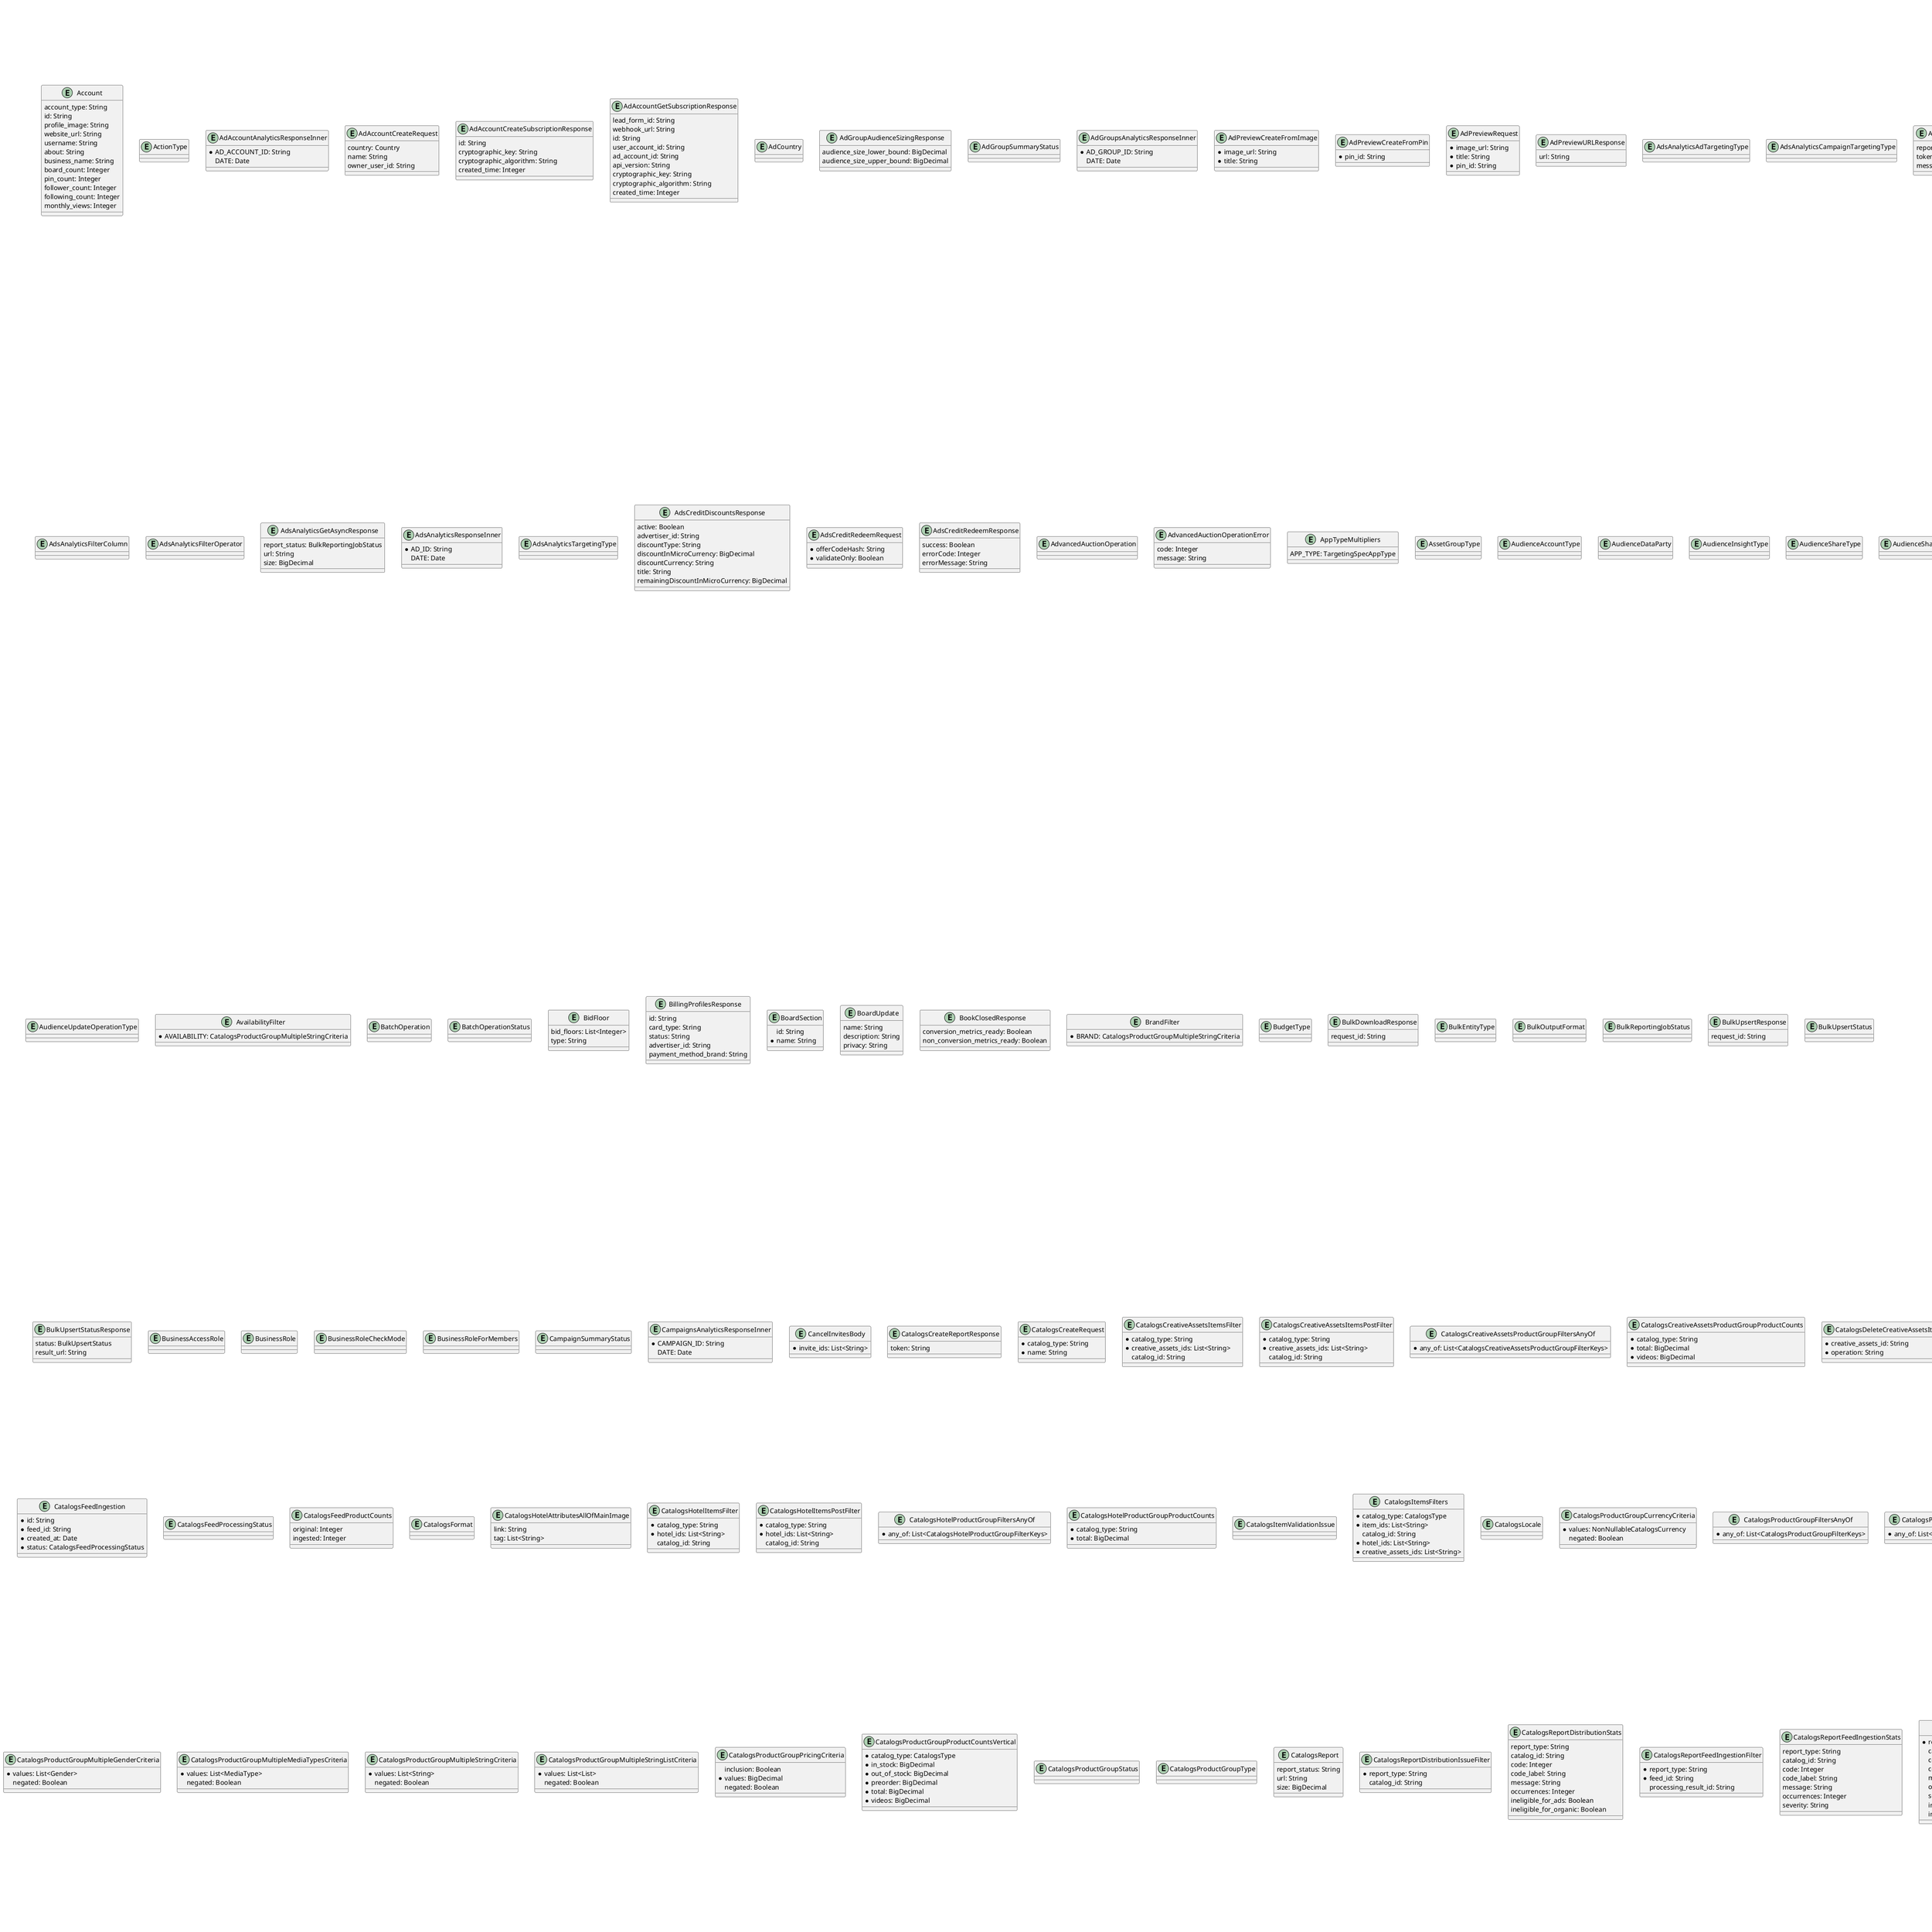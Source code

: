 @startuml

title Pinterest REST API Schemas Diagram

entity Account {
    account_type: String
    id: String
    profile_image: String
    website_url: String
    username: String
    about: String
    business_name: String
    board_count: Integer
    pin_count: Integer
    follower_count: Integer
    following_count: Integer
    monthly_views: Integer
}

entity ActionType {
}

entity AdAccount {
    id: String
    name: String
    owner: AdAccountOwner
    country: Country
    currency: Currency
    permissions: List<BusinessAccessRole>
    created_time: Integer
    updated_time: Integer
}

entity AdAccountAnalyticsResponseInner {
    * AD_ACCOUNT_ID: String
    DATE: Date
}

entity AdAccountCreateRequest {
    country: Country
    name: String
    owner_user_id: String
}

entity AdAccountCreateSubscriptionRequest {
    * webhook_url: String
    lead_form_id: String
    partner_access_token: String
    partner_refresh_token: String
    partner_metadata: AdAccountCreateSubscriptionRequestPartnerMetadata
}

entity AdAccountCreateSubscriptionRequestPartnerMetadata {
    subscriber_key: String
}

entity AdAccountCreateSubscriptionResponse {
    id: String
    cryptographic_key: String
    cryptographic_algorithm: String
    created_time: Integer
}

entity AdAccountGetSubscriptionResponse {
    lead_form_id: String
    webhook_url: String
    id: String
    user_account_id: String
    ad_account_id: String
    api_version: String
    cryptographic_key: String
    cryptographic_algorithm: String
    created_time: Integer
}

entity AdAccountOwner {
    username: String
    id: String
}

entity AdAccountsAudiencesSharedAccountsList200Response {
}

entity AdAccountsCountryResponse {
    items: List<AdAccountsCountryResponseData>
}

entity AdAccountsCountryResponseData {
    code: AdCountry
    currency: String
    index: BigDecimal
    name: String
}

entity AdAccountsList200Response {
}

entity AdAccountsSubscriptionsGetList200Response {
}

entity AdArrayResponse {
    items: List<AdArrayResponseElement>
}

entity AdArrayResponseElement {
    data: AdResponse
    exceptions: Exception
}

entity AdCommon {
    ad_group_id: String
    android_deep_link: String
    carousel_android_deep_links: List<String>
    carousel_destination_urls: List<String>
    carousel_ios_deep_links: List<String>
    click_tracking_url: String
    creative_type: CreativeType
    destination_url: String
    ios_deep_link: String
    is_pin_deleted: Boolean
    is_removable: Boolean
    name: String
    status: EntityStatus
    tracking_urls: TrackingUrls
    view_tracking_url: String
    lead_form_id: String
    grid_click_type: GridClickType
    customizable_cta_type: String
    quiz_pin_data: QuizPinData
}

entity AdCountry {
}

entity AdCreateRequest {
}

entity AdGroupArrayResponse {
    items: List<AdGroupArrayResponseElement>
}

entity AdGroupArrayResponseElement {
    data: AdGroupResponse
    exceptions: List<Exception>
}

entity AdGroupAudienceSizingRequest {
    auto_targeting_enabled: Boolean
    placement_group: PlacementGroupType
    creative_types: List<String>
    targeting_spec: TargetingSpec
    product_group_ids: List<String>
    keywords: List<AdGroupAudienceSizingRequestKeywordsInner>
}

entity AdGroupAudienceSizingRequestKeywordsInner {
    * match_type: MatchTypeResponse
    * value: String
}

entity AdGroupAudienceSizingResponse {
    audience_size_lower_bound: BigDecimal
    audience_size_upper_bound: BigDecimal
}

entity AdGroupCommon {
    name: String
    status: EntityStatus
    budget_in_micro_currency: Integer
    bid_in_micro_currency: Integer
    optimization_goal_metadata: OptimizationGoalMetadata
    budget_type: BudgetType
    start_time: Integer
    end_time: Integer
    targeting_spec: TargetingSpec
    lifetime_frequency_cap: Integer
    tracking_urls: TrackingUrls
    auto_targeting_enabled: Boolean
    placement_group: PlacementGroupType
    pacing_delivery_type: PacingDeliveryType
    campaign_id: String
    billable_event: ActionType
    bid_strategy_type: String
    targeting_template_ids: List<String>
}

entity AdGroupCreateRequest {
}

entity AdGroupResponse {
}

entity AdGroupSummaryStatus {
}

entity AdGroupUpdateRequest {
}

entity AdGroupsAnalyticsResponseInner {
    * AD_GROUP_ID: String
    DATE: Date
}

entity AdGroupsList200Response {
}

entity AdPinId {
    pin_id: String
}

entity AdPreviewCreateFromImage {
    * image_url: String
    * title: String
}

entity AdPreviewCreateFromPin {
    * pin_id: String
}

entity AdPreviewRequest {
    * image_url: String
    * title: String
    * pin_id: String
}

entity AdPreviewURLResponse {
    url: String
}

entity AdResponse {
}

entity AdUpdateRequest {
}

entity AdsAnalyticsAdTargetingType {
}

entity AdsAnalyticsCampaignTargetingType {
}

entity AdsAnalyticsCreateAsyncRequest {
    * start_date: String
    * end_date: String
    * granularity: Granularity
    click_window_days: ConversionAttributionWindowDays
    engagement_window_days: ConversionAttributionWindowDays
    view_window_days: ConversionAttributionWindowDays
    conversion_report_time: ConversionReportTimeType
    attribution_types: List<ConversionReportAttributionType>
    campaign_ids: List<String>
    campaign_statuses: List<CampaignSummaryStatus>
    campaign_objective_types: List<ObjectiveType>
    ad_group_ids: List<String>
    ad_group_statuses: List<AdGroupSummaryStatus>
    ad_ids: List<String>
    ad_statuses: List<PinPromotionSummaryStatus>
    product_group_ids: List<String>
    product_group_statuses: List<ProductGroupSummaryStatus>
    product_item_ids: List<String>
    targeting_types: List<AdsAnalyticsTargetingType>
    metrics_filters: List<AdsAnalyticsMetricsFilter>
    * columns: List<ReportingColumnAsync>
    * level: MetricsReportingLevel
    report_format: DataOutputFormat
    primary_sort: String
    start_hour: Integer
    end_hour: Integer
}

entity AdsAnalyticsCreateAsyncResponse {
    report_status: BulkReportingJobStatus
    token: String
    message: String
}

entity AdsAnalyticsFilterColumn {
}

entity AdsAnalyticsFilterOperator {
}

entity AdsAnalyticsGetAsyncResponse {
    report_status: BulkReportingJobStatus
    url: String
    size: BigDecimal
}

entity AdsAnalyticsMetricsFilter {
    * field: AdsAnalyticsFilterColumn
    * operator: AdsAnalyticsFilterOperator
    * values: List<BigDecimal>
}

entity AdsAnalyticsResponseInner {
    * AD_ID: String
    DATE: Date
}

entity AdsAnalyticsTargetingType {
}

entity AdsCreditDiscountsResponse {
    active: Boolean
    advertiser_id: String
    discountType: String
    discountInMicroCurrency: BigDecimal
    discountCurrency: String
    title: String
    remainingDiscountInMicroCurrency: BigDecimal
}

entity AdsCreditRedeemRequest {
    * offerCodeHash: String
    * validateOnly: Boolean
}

entity AdsCreditRedeemResponse {
    success: Boolean
    errorCode: Integer
    errorMessage: String
}

entity AdsCreditsDiscountsGet200Response {
}

entity AdsList200Response {
}

entity AdvancedAuctionBidOptions {
    bid_in_micro_currency: Long
    app_type_multipliers: AppTypeMultipliers
    placement_multipliers: PlacementMultipliers
}

entity AdvancedAuctionItem {
}

entity AdvancedAuctionItems {
    catalog_id: String
    items: List<AdvancedAuctionItem>
}

entity AdvancedAuctionItemsGetRecord {
}

entity AdvancedAuctionItemsGetRequest {
    * catalog_id: String
    * items: List<AdvancedAuctionItemsGetRecord>
}

entity AdvancedAuctionItemsSubmitDeleteRecord {
}

entity AdvancedAuctionItemsSubmitRecord {
    * operation: AdvancedAuctionOperation
    * item_id: String
    * country: Country
    * language: Language
    * bid_options: AdvancedAuctionBidOptions
    * update_mask: List<UpdateMaskBidOptionField>
}

entity AdvancedAuctionItemsSubmitRequest {
    * catalog_id: String
    * items: List<AdvancedAuctionItemsSubmitRecord>
}

entity AdvancedAuctionItemsSubmitUpsertRecord {
}

entity AdvancedAuctionKey {
    * item_id: String
    * country: Country
    * language: Language
}

entity AdvancedAuctionOperation {
}

entity AdvancedAuctionOperationError {
    code: Integer
    message: String
}

entity AdvancedAuctionProcessedItem {
}

entity AdvancedAuctionProcessedItems {
    catalog_id: String
    items: List<AdvancedAuctionProcessedItem>
}

entity AnalyticsDailyMetrics {
    data_status: DataStatus
    date: String
    metrics: Map
}

entity AnalyticsMetricsResponse {
    summary_metrics: Map
    daily_metrics: List<AnalyticsDailyMetrics>
}

entity AppTypeMultipliers {
    APP_TYPE: TargetingSpecAppType
}

entity AssetGroupBinding {
    id: String
    asset_group_name: String
    asset_group_description: String
    asset_group_types: List<String>
    ad_accounts_ids: List<String>
    profiles_ids: List<String>
    created_time: Integer
    updated_time: Integer
    owner: BusinessAccessUserSummary
    created_by: BusinessAccessUserSummary
}

entity AssetGroupType {
}

entity AssetIdPermissions {
    asset_id: String
    asset_type: String
    permissions: List<String>
    asset_group_info: AssetGroupBinding
}

entity Audience {
    ad_account_id: String
    id: String
    name: String
    audience_type: String
    description: String
    rule: AudienceRule
    size: Integer
    status: String
    type: String
    created_timestamp: Integer
    updated_timestamp: Integer
}

entity AudienceAccountType {
}

entity AudienceCategory {
    key: String
    name: String
    ratio: BigDecimal
    index: BigDecimal
    id: String
    subcategories: List<AudienceSubcategory>
}

entity AudienceCommon {
    ad_account_id: String
    name: String
    rule: AudienceRule
}

entity AudienceCreateCustomRequest {
}

entity AudienceCreateRequest {
}

entity AudienceCreateRequest1AudienceType {
}

entity AudienceDataParty {
}

entity AudienceDefinition {
    date: String
    type: String
    scope: String
}

entity AudienceDefinitionResponse {
    items: List<AudienceDefinition>
}

entity AudienceDemographicValue {
    key: String
    name: String
    ratio: BigDecimal
}

entity AudienceDemographics {
    ages: List<AudienceDemographicValue>
    genders: List<AudienceDemographicValue>
    devices: List<AudienceDemographicValue>
    metros: List<AudienceDemographicValue>
    countries: List<AudienceDemographicValue>
}

entity AudienceInsightCategoryArrayResponse {
    items: List<AudienceInsightCategoryCommon>
}

entity AudienceInsightCategoryCommon {
    key: String
    name: String
    ratio: BigDecimal
    index: BigDecimal
    id: String
}

entity AudienceInsightType {
}

entity AudienceInsightsResponse {
    categories: List<AudienceCategory>
    demographics: AudienceDemographics
    type: AudienceInsightType
    date: String
    size: Integer
    size_is_upper_bound: Boolean
}

entity AudienceRule {
    country: String
    customer_list_id: String
    engagement_domain: List<String>
    engagement_type: String
    event: String
    event_data: PinterestTagEventData
    percentage: Integer
    pin_id: List<String>
    prefill: Boolean
    retention_days: Integer
    seed_id: List<String>
    url: List<String>
    visitor_source_id: String
    event_source: Object
    ingestion_source: Object
    engager_type: Integer
    campaign_id: List<String>
    ad_id: List<String>
    objective_type: List<ObjectiveType>
    ad_account_id: String
}

entity AudienceShareType {
}

entity AudienceSharingType {
}

entity AudienceSubcategory {
    key: String
    name: String
    ratio: BigDecimal
    index: BigDecimal
    id: String
}

entity AudienceType {
}

entity AudienceUpdateOperationType {
}

entity AudienceUpdateRequest {
}

entity AudiencesList200Response {
}

entity AuthRespondInvitesBody {
    * invites: List<AuthRespondInvitesBodyInvitesInner>
}

entity AuthRespondInvitesBodyInvitesInner {
    * action: AuthRespondInvitesBodyInvitesInnerAction
    * invite_id: String
}

entity AuthRespondInvitesBodyInvitesInnerAction {
    * accept_invite: Boolean
    asset_id_to_permissions: Map
}

entity AvailabilityFilter {
    * AVAILABILITY: CatalogsProductGroupMultipleStringCriteria
}

entity BaseInviteDataResponse {
    id: String
    invite_data: BaseInviteDataResponseInviteData
    is_received_invite: Boolean
    user: BusinessAccessUserSummary
}

entity BaseInviteDataResponseInviteData {
    invite_expiration: Integer
    invite_status: String
    invite_type: String
    last_updated_time: Integer
    sent_at: Integer
}

entity BatchOperation {
}

entity BatchOperationStatus {
}

entity BidFloor {
    bid_floors: List<Integer>
    type: String
}

entity BidFloorRequest {
    * bid_floor_specs: List<BidFloorSpec>
    targeting_spec: TargetingSpec
}

entity BidFloorSpec {
    countries: List<Country>
    * currency: Currency
    objective_type: ObjectiveType
    * billable_event: ActionType
    optimization_goal_metadata: OptimizationGoalMetadata
    creative_type: CreativeType
}

entity BillingProfilesGet200Response {
}

entity BillingProfilesResponse {
    id: String
    card_type: String
    status: String
    advertiser_id: String
    payment_method_brand: String
}

entity Board {
    id: String
    created_at: Date
    board_pins_modified_at: Date
    * name: String
    description: String
    collaborator_count: Integer
    pin_count: Integer
    follower_count: Integer
    media: BoardMedia
    owner: BoardOwner
    privacy: String
}

entity BoardMedia {
    image_cover_url: String
    pin_thumbnail_urls: List<String>
}

entity BoardOwner {
    username: String
}

entity BoardSection {
    id: String
    * name: String
}

entity BoardSectionsList200Response {
}

entity BoardUpdate {
    name: String
    description: String
    privacy: String
}

entity BoardsList200Response {
}

entity BoardsListPins200Response {
}

entity BoardsUserFollowsList200Response {
}

entity BookClosedResponse {
    conversion_metrics_ready: Boolean
    non_conversion_metrics_ready: Boolean
}

entity BrandFilter {
    * BRAND: CatalogsProductGroupMultipleStringCriteria
}

entity BudgetType {
}

entity BulkDownloadRequest {
    entity_types: List<BulkEntityType>
    entity_ids: List<String>
    updated_since: String
    campaign_filter: BulkDownloadRequestCampaignFilter
    output_format: BulkOutputFormat
}

entity BulkDownloadRequestCampaignFilter {
    start_time: String
    end_time: String
    name: String
    campaign_status: List<CampaignSummaryStatus>
    objective_type: List<ObjectiveType>
}

entity BulkDownloadResponse {
    request_id: String
}

entity BulkEntityType {
}

entity BulkOutputFormat {
}

entity BulkReportingJobStatus {
}

entity BulkUpsertRequest {
    create: BulkUpsertRequestCreate
    update: BulkUpsertRequestUpdate
}

entity BulkUpsertRequestCreate {
    campaigns: List<CampaignCreateRequest>
    ad_groups: List<AdGroupCreateRequest>
    ads: List<AdCreateRequest>
    product_groups: List<ProductGroupPromotionCreateRequest>
    keywords: List<KeywordsRequest>
}

entity BulkUpsertRequestUpdate {
    campaigns: List<CampaignUpdateRequest>
    ad_groups: List<AdGroupUpdateRequest>
    ads: List<AdUpdateRequest>
    product_groups: List<ProductGroupPromotionUpdateRequest>
    keywords: List<KeywordUpdate>
}

entity BulkUpsertResponse {
    request_id: String
}

entity BulkUpsertStatus {
}

entity BulkUpsertStatusResponse {
    status: BulkUpsertStatus
    result_url: String
}

entity BusinessAccessError {
    * code: Integer
    * message: String
}

entity BusinessAccessRole {
}

entity BusinessAccessUserSummary {
    email: String
    id: String
    username: String
}

entity BusinessAssetMembersGet200Response {
}

entity BusinessAssetPartnersGet200Response {
}

entity BusinessAssetsGet200Response {
}

entity BusinessMemberAssetsGet200Response {
}

entity BusinessMemberAssetsSummary {
    ad_accounts: List<BusinessMemberAssetsSummaryAdAccountsInner>
    profiles: List<BusinessMemberAssetsSummaryProfilesInner>
}

entity BusinessMemberAssetsSummaryAdAccountsInner {
    id: String
    permissions: List<String>
}

entity BusinessMemberAssetsSummaryProfilesInner {
    id: String
    permissions: List<String>
}

entity BusinessMembersAssetAccessDeleteRequest {
    * accesses: List<BusinessMembersAssetAccessDeleteRequestAccessesInner>
}

entity BusinessMembersAssetAccessDeleteRequestAccessesInner {
    * asset_id: String
    * member_id: String
}

entity BusinessPartnerAssetAccessGet200Response {
}

entity BusinessRole {
}

entity BusinessRoleCheckMode {
}

entity BusinessRoleForMembers {
}

entity BusinessSharedAudience {
}

entity BusinessSharedAudienceResponse {
}

entity CampaignCommon {
    ad_account_id: String
    name: String
    status: EntityStatus
    lifetime_spend_cap: Integer
    daily_spend_cap: Integer
    order_line_id: String
    tracking_urls: TrackingUrls
    start_time: Integer
    end_time: Integer
    is_flexible_daily_budgets: Boolean
}

entity CampaignCreateCommon {
}

entity CampaignCreateRequest {
}

entity CampaignCreateResponse {
    items: List<CampaignCreateResponseItem>
}

entity CampaignCreateResponseData {
}

entity CampaignCreateResponseItem {
    data: CampaignCreateResponseData
    exceptions: List<Exception>
}

entity CampaignId {
    id: String
}

entity CampaignResponse {
}

entity CampaignSummaryStatus {
}

entity CampaignUpdateRequest {
}

entity CampaignUpdateResponse {
}

entity CampaignsAnalyticsResponseInner {
    * CAMPAIGN_ID: String
    DATE: Date
}

entity CampaignsList200Response {
}

entity CancelInvitesBody {
    * invite_ids: List<String>
}

entity Catalog {
}

entity CatalogsCreateCreativeAssetsItem {
    * creative_assets_id: String
    * operation: String
    * attributes: CatalogsCreativeAssetsAttributes
}

entity CatalogsCreateHotelItem {
    * hotel_id: String
    * operation: String
    * attributes: CatalogsHotelAttributes
}

entity CatalogsCreateReportResponse {
    token: String
}

entity CatalogsCreateRequest {
    * catalog_type: String
    * name: String
}

entity CatalogsCreateRetailItem {
    * item_id: String
    * operation: String
    * attributes: ItemAttributesRequest
}

entity CatalogsCreativeAssetsAttributes {
}

entity CatalogsCreativeAssetsBatchItem {
    * creative_assets_id: String
    * operation: String
    * attributes: CatalogsUpdatableCreativeAssetsAttributes
}

entity CatalogsCreativeAssetsBatchRequest {
    * catalog_type: String
    * country: Country
    * language: CatalogsItemsRequestLanguage
    * items: List<CatalogsCreativeAssetsBatchItem>
    catalog_id: String
}

entity CatalogsCreativeAssetsFeed {
}

entity CatalogsCreativeAssetsFeedsCreateRequest {
    default_currency: NullableCurrency
    * name: String
    * format: CatalogsFormat
    * default_locale: CatalogsFeedsCreateRequestDefaultLocale
    * default_country: Country
    credentials: CatalogsFeedCredentials
    * location: String
    preferred_processing_schedule: CatalogsFeedProcessingSchedule
    * catalog_type: CatalogsType
    catalog_id: String
    status: CatalogsStatus
}

entity CatalogsCreativeAssetsFeedsUpdateRequest {
    default_currency: NullableCurrency
    name: String
    format: CatalogsFormat
    credentials: CatalogsFeedCredentials
    location: String
    preferred_processing_schedule: CatalogsFeedProcessingSchedule
    status: CatalogsStatus
    * catalog_type: CatalogsType
}

entity CatalogsCreativeAssetsItemErrorResponse {
    * catalog_type: CatalogsType
    creative_assets_id: String
    errors: List<ItemValidationEvent>
}

entity CatalogsCreativeAssetsItemResponse {
    * catalog_type: CatalogsType
    creative_assets_id: String
    pins: List<Pin>
    attributes: CatalogsCreativeAssetsAttributes
}

entity CatalogsCreativeAssetsItemsBatch {
    batch_id: String
    created_time: Date
    completed_time: Date
    status: BatchOperationStatus
    * catalog_type: CatalogsType
    items: List<CreativeAssetsProcessingRecord>
}

entity CatalogsCreativeAssetsItemsFilter {
    * catalog_type: String
    * creative_assets_ids: List<String>
    catalog_id: String
}

entity CatalogsCreativeAssetsItemsPostFilter {
    * catalog_type: String
    * creative_assets_ids: List<String>
    catalog_id: String
}

entity CatalogsCreativeAssetsListProductsByCatalogBasedFilterRequest {
    * catalog_type: String
    * catalog_id: String
    * filters: CatalogsCreativeAssetsProductGroupFilters
}

entity CatalogsCreativeAssetsProduct {
    * catalog_type: String
    * metadata: CatalogsCreativeAssetsProductMetadata
    * pin: Pin
}

entity CatalogsCreativeAssetsProductGroup {
    * catalog_type: String
    * id: String
    name: String
    description: String
    * filters: CatalogsCreativeAssetsProductGroupFilters
    created_at: Integer
    updated_at: Integer
    * catalog_id: String
}

entity CatalogsCreativeAssetsProductGroupCreateRequest {
    * catalog_type: String
    * name: String
    description: String
    * filters: CatalogsCreativeAssetsProductGroupFilters
    * catalog_id: String
}

entity CatalogsCreativeAssetsProductGroupFilterKeys {
    * CREATIVE_ASSETS_ID: CatalogsProductGroupMultipleStringCriteria
    * CUSTOM_LABEL_0: CatalogsProductGroupMultipleStringCriteria
    * CUSTOM_LABEL_1: CatalogsProductGroupMultipleStringCriteria
    * CUSTOM_LABEL_2: CatalogsProductGroupMultipleStringCriteria
    * CUSTOM_LABEL_3: CatalogsProductGroupMultipleStringCriteria
    * CUSTOM_LABEL_4: CatalogsProductGroupMultipleStringCriteria
    * GOOGLE_PRODUCT_CATEGORY_6: CatalogsProductGroupMultipleStringListCriteria
    * GOOGLE_PRODUCT_CATEGORY_5: CatalogsProductGroupMultipleStringListCriteria
    * GOOGLE_PRODUCT_CATEGORY_4: CatalogsProductGroupMultipleStringListCriteria
    * GOOGLE_PRODUCT_CATEGORY_3: CatalogsProductGroupMultipleStringListCriteria
    * GOOGLE_PRODUCT_CATEGORY_2: CatalogsProductGroupMultipleStringListCriteria
    * GOOGLE_PRODUCT_CATEGORY_1: CatalogsProductGroupMultipleStringListCriteria
    * GOOGLE_PRODUCT_CATEGORY_0: CatalogsProductGroupMultipleStringListCriteria
    * MEDIA_TYPE: CatalogsProductGroupMultipleMediaTypesCriteria
}

entity CatalogsCreativeAssetsProductGroupFilters {
    * any_of: List<CatalogsCreativeAssetsProductGroupFilterKeys>
    * all_of: List<CatalogsCreativeAssetsProductGroupFilterKeys>
}

entity CatalogsCreativeAssetsProductGroupFiltersAnyOf {
    * any_of: List<CatalogsCreativeAssetsProductGroupFilterKeys>
}

entity CatalogsCreativeAssetsProductGroupProductCounts {
    * catalog_type: String
    * total: BigDecimal
    * videos: BigDecimal
}

entity CatalogsCreativeAssetsProductGroupUpdateRequest {
    catalog_type: String
    name: String
    description: String
    filters: CatalogsCreativeAssetsProductGroupFilters
}

entity CatalogsCreativeAssetsProductMetadata {
    * creative_assets_id: String
    * visibility: CreativeAssetsVisibilityType
}

entity CatalogsDbItem {
    * created_at: Date
    * id: String
    * updated_at: Date
}

entity CatalogsDeleteCreativeAssetsItem {
    * creative_assets_id: String
    * operation: String
}

entity CatalogsDeleteHotelItem {
    * hotel_id: String
    * operation: String
}

entity CatalogsDeleteRetailItem {
    * item_id: String
    * operation: String
}

entity CatalogsFeed {
    * created_at: Date
    * id: String
    * updated_at: Date
    * name: String
    * format: CatalogsFormat
    * catalog_type: CatalogsType
    * credentials: CatalogsFeedCredentials
    * location: String
    * preferred_processing_schedule: CatalogsFeedProcessingSchedule
    * status: CatalogsStatus
    * default_currency: NullableCurrency
    * default_locale: String
    * default_country: Country
    * default_availability: ProductAvailabilityType
    * catalog_id: String
}

entity CatalogsFeedCredentials {
    * password: String
    * username: String
}

entity CatalogsFeedIngestion {
    * id: String
    * feed_id: String
    * created_at: Date
    * status: CatalogsFeedProcessingStatus
}

entity CatalogsFeedIngestionDetails {
    * errors: CatalogsFeedIngestionErrors
    * info: CatalogsFeedIngestionInfo
    * warnings: CatalogsFeedIngestionWarnings
}

entity CatalogsFeedIngestionErrors {
    LINE_LEVEL_INTERNAL_ERROR: Integer
    LARGE_PRODUCT_COUNT_DECREASE: Integer
    ACCOUNT_FLAGGED: Integer
    IMAGE_LEVEL_INTERNAL_ERROR: Integer
    IMAGE_FILE_NOT_ACCESSIBLE: Integer
    IMAGE_MALFORMED_URL: Integer
    IMAGE_FILE_NOT_FOUND: Integer
    IMAGE_INVALID_FILE: Integer
}

entity CatalogsFeedIngestionInfo {
    IN_STOCK: Integer
    OUT_OF_STOCK: Integer
    PREORDER: Integer
}

entity CatalogsFeedIngestionWarnings {
    ADDITIONAL_IMAGE_LEVEL_INTERNAL_ERROR: Integer
    ADDITIONAL_IMAGE_FILE_NOT_ACCESSIBLE: Integer
    ADDITIONAL_IMAGE_MALFORMED_URL: Integer
    ADDITIONAL_IMAGE_FILE_NOT_FOUND: Integer
    ADDITIONAL_IMAGE_INVALID_FILE: Integer
    HOTEL_PRICE_HEADER_IS_PRESENT: Integer
}

entity CatalogsFeedProcessingResult {
}

entity CatalogsFeedProcessingSchedule {
    * time: String
    * timezone: String
}

entity CatalogsFeedProcessingStatus {
}

entity CatalogsFeedProductCounts {
    original: Integer
    ingested: Integer
}

entity CatalogsFeedValidationDetails {
    * errors: CatalogsFeedValidationErrors
    * warnings: CatalogsFeedValidationWarnings
}

entity CatalogsFeedValidationErrors {
    FETCH_ERROR: Integer
    FETCH_INACTIVE_FEED_ERROR: Integer
    ENCODING_ERROR: Integer
    DELIMITER_ERROR: Integer
    REQUIRED_COLUMNS_MISSING: Integer
    DUPLICATE_PRODUCTS: Integer
    IMAGE_LINK_INVALID: Integer
    ITEMID_MISSING: Integer
    TITLE_MISSING: Integer
    DESCRIPTION_MISSING: Integer
    PRODUCT_LINK_MISSING: Integer
    IMAGE_LINK_MISSING: Integer
    AVAILABILITY_INVALID: Integer
    PRODUCT_PRICE_INVALID: Integer
    LINK_FORMAT_INVALID: Integer
    PARSE_LINE_ERROR: Integer
    ADWORDS_FORMAT_INVALID: Integer
    INTERNAL_SERVICE_ERROR: Integer
    NO_VERIFIED_DOMAIN: Integer
    ADULT_INVALID: Integer
    IMAGE_LINK_LENGTH_TOO_LONG: Integer
    INVALID_DOMAIN: Integer
    FEED_LENGTH_TOO_LONG: Integer
    LINK_LENGTH_TOO_LONG: Integer
    MALFORMED_XML: Integer
    PRICE_MISSING: Integer
    FEED_TOO_SMALL: Integer
    MAX_ITEMS_PER_ITEM_GROUP_EXCEEDED: Integer
    ITEM_MAIN_IMAGE_DOWNLOAD_FAILURE: Integer
    PINJOIN_CONTENT_UNSAFE: Integer
    BLOCKLISTED_IMAGE_SIGNATURE: Integer
    LIST_PRICE_INVALID: Integer
    PRICE_CANNOT_BE_DETERMINED: Integer
}

entity CatalogsFeedValidationWarnings {
    AD_LINK_FORMAT_WARNING: Integer
    AD_LINK_SAME_AS_LINK: Integer
    TITLE_LENGTH_TOO_LONG: Integer
    DESCRIPTION_LENGTH_TOO_LONG: Integer
    GENDER_INVALID: Integer
    AGE_GROUP_INVALID: Integer
    SIZE_TYPE_INVALID: Integer
    SIZE_SYSTEM_INVALID: Integer
    LINK_FORMAT_WARNING: Integer
    SALES_PRICE_INVALID: Integer
    PRODUCT_CATEGORY_DEPTH_WARNING: Integer
    ADWORDS_FORMAT_WARNING: Integer
    ADWORDS_SAME_AS_LINK: Integer
    DUPLICATE_HEADERS: Integer
    FETCH_SAME_SIGNATURE: Integer
    ADDITIONAL_IMAGE_LINK_LENGTH_TOO_LONG: Integer
    ADDITIONAL_IMAGE_LINK_WARNING: Integer
    IMAGE_LINK_WARNING: Integer
    SHIPPING_INVALID: Integer
    TAX_INVALID: Integer
    SHIPPING_WEIGHT_INVALID: Integer
    EXPIRATION_DATE_INVALID: Integer
    AVAILABILITY_DATE_INVALID: Integer
    SALE_DATE_INVALID: Integer
    WEIGHT_UNIT_INVALID: Integer
    IS_BUNDLE_INVALID: Integer
    UPDATED_TIME_INVALID: Integer
    CUSTOM_LABEL_LENGTH_TOO_LONG: Integer
    PRODUCT_TYPE_LENGTH_TOO_LONG: Integer
    TOO_MANY_ADDITIONAL_IMAGE_LINKS: Integer
    MULTIPACK_INVALID: Integer
    INDEXED_PRODUCT_COUNT_LARGE_DELTA: Integer
    ITEM_ADDITIONAL_IMAGE_DOWNLOAD_FAILURE: Integer
    OPTIONAL_PRODUCT_CATEGORY_MISSING: Integer
    OPTIONAL_PRODUCT_CATEGORY_INVALID: Integer
    OPTIONAL_CONDITION_MISSING: Integer
    OPTIONAL_CONDITION_INVALID: Integer
    IOS_DEEP_LINK_INVALID: Integer
    ANDROID_DEEP_LINK_INVALID: Integer
    UTM_SOURCE_AUTO_CORRECTED: Integer
    COUNTRY_DOES_NOT_MAP_TO_CURRENCY: Integer
    MIN_AD_PRICE_INVALID: Integer
    GTIN_INVALID: Integer
    INCONSISTENT_CURRENCY_VALUES: Integer
    SALES_PRICE_TOO_LOW: Integer
    SHIPPING_WIDTH_INVALID: Integer
    SHIPPING_HEIGHT_INVALID: Integer
    SALES_PRICE_TOO_HIGH: Integer
    MPN_INVALID: Integer
}

entity CatalogsFeedsCreateRequest {
    default_currency: NullableCurrency
    * name: String
    * format: CatalogsFormat
    default_locale: CatalogsFeedsCreateRequestDefaultLocale
    credentials: CatalogsFeedCredentials
    * location: String
    preferred_processing_schedule: CatalogsFeedProcessingSchedule
    default_country: Country
    default_availability: ProductAvailabilityType
    status: CatalogsStatus
}

entity CatalogsFeedsCreateRequestDefaultLocale {
}

entity CatalogsFeedsUpdateRequest {
    default_availability: ProductAvailabilityType
    default_currency: NullableCurrency
    name: String
    format: CatalogsFormat
    credentials: CatalogsFeedCredentials
    location: String
    preferred_processing_schedule: CatalogsFeedProcessingSchedule
    status: CatalogsStatus
}

entity CatalogsFormat {
}

entity CatalogsHotelAddress {
    addr1: String
    city: String
    region: String
    country: String
    postal_code: String
}

entity CatalogsHotelAttributes {
}

entity CatalogsHotelAttributesAllOfMainImage {
    link: String
    tag: List<String>
}

entity CatalogsHotelBatchItem {
    * hotel_id: String
    * operation: String
    * attributes: CatalogsUpdatableHotelAttributes
}

entity CatalogsHotelBatchRequest {
    * catalog_type: String
    * country: Country
    * language: CatalogsItemsRequestLanguage
    * items: List<CatalogsHotelBatchItem>
    catalog_id: String
}

entity CatalogsHotelFeed {
}

entity CatalogsHotelFeedsCreateRequest {
    default_currency: NullableCurrency
    * name: String
    * format: CatalogsFormat
    * default_locale: CatalogsFeedsCreateRequestDefaultLocale
    credentials: CatalogsFeedCredentials
    * location: String
    preferred_processing_schedule: CatalogsFeedProcessingSchedule
    * catalog_type: CatalogsType
    catalog_id: String
    status: CatalogsStatus
}

entity CatalogsHotelFeedsUpdateRequest {
    default_currency: NullableCurrency
    name: String
    format: CatalogsFormat
    credentials: CatalogsFeedCredentials
    location: String
    preferred_processing_schedule: CatalogsFeedProcessingSchedule
    status: CatalogsStatus
    * catalog_type: CatalogsType
}

entity CatalogsHotelGuestRatings {
    score: BigDecimal
    number_of_reviewers: Integer
    max_score: BigDecimal
    rating_system: String
}

entity CatalogsHotelItemErrorResponse {
    * catalog_type: CatalogsType
    hotel_id: String
    errors: List<ItemValidationEvent>
}

entity CatalogsHotelItemResponse {
    * catalog_type: CatalogsType
    hotel_id: String
    pins: List<Pin>
    attributes: CatalogsHotelAttributes
}

entity CatalogsHotelItemsBatch {
    batch_id: String
    created_time: Date
    completed_time: Date
    status: BatchOperationStatus
    * catalog_type: CatalogsType
    items: List<HotelProcessingRecord>
}

entity CatalogsHotelItemsFilter {
    * catalog_type: String
    * hotel_ids: List<String>
    catalog_id: String
}

entity CatalogsHotelItemsPostFilter {
    * catalog_type: String
    * hotel_ids: List<String>
    catalog_id: String
}

entity CatalogsHotelListProductsByCatalogBasedFilterRequest {
    * catalog_type: String
    * catalog_id: String
    * filters: CatalogsHotelProductGroupFilters
}

entity CatalogsHotelProduct {
    * catalog_type: String
    * metadata: CatalogsHotelProductMetadata
    * pin: Pin
}

entity CatalogsHotelProductGroup {
    * catalog_type: String
    * id: String
    name: String
    description: String
    * filters: CatalogsHotelProductGroupFilters
    created_at: Integer
    updated_at: Integer
    * catalog_id: String
}

entity CatalogsHotelProductGroupCreateRequest {
    * catalog_type: String
    * name: String
    description: String
    * filters: CatalogsHotelProductGroupFilters
    * catalog_id: String
}

entity CatalogsHotelProductGroupFilterKeys {
    * PRICE: CatalogsProductGroupPricingCurrencyCriteria
    * HOTEL_ID: CatalogsProductGroupMultipleStringCriteria
    * BRAND: CatalogsProductGroupMultipleStringCriteria
    * CUSTOM_LABEL_0: CatalogsProductGroupMultipleStringCriteria
    * CUSTOM_LABEL_1: CatalogsProductGroupMultipleStringCriteria
    * CUSTOM_LABEL_2: CatalogsProductGroupMultipleStringCriteria
    * CUSTOM_LABEL_3: CatalogsProductGroupMultipleStringCriteria
    * CUSTOM_LABEL_4: CatalogsProductGroupMultipleStringCriteria
    * COUNTRY: CatalogsProductGroupMultipleCountriesCriteria
}

entity CatalogsHotelProductGroupFilters {
    * any_of: List<CatalogsHotelProductGroupFilterKeys>
    * all_of: List<CatalogsHotelProductGroupFilterKeys>
}

entity CatalogsHotelProductGroupFiltersAnyOf {
    * any_of: List<CatalogsHotelProductGroupFilterKeys>
}

entity CatalogsHotelProductGroupProductCounts {
    * catalog_type: String
    * total: BigDecimal
}

entity CatalogsHotelProductGroupUpdateRequest {
    catalog_type: String
    name: String
    description: String
    filters: CatalogsHotelProductGroupFilters
}

entity CatalogsHotelProductMetadata {
    * hotel_id: String
}

entity CatalogsHotelReportParameters {
    * catalog_type: String
    * report: CatalogsHotelReportParametersReport
}

entity CatalogsHotelReportParametersReport {
    report_type: String
    * feed_id: String
    processing_result_id: String
    catalog_id: String
}

entity CatalogsItemValidationDetails {
    * attribute_name: NullableCatalogsItemFieldType
    * provided_value: String
}

entity CatalogsItemValidationErrors {
    ADULT_INVALID: CatalogsItemValidationDetails
    ADWORDS_FORMAT_INVALID: CatalogsItemValidationDetails
    AVAILABILITY_INVALID: CatalogsItemValidationDetails
    BLOCKLISTED_IMAGE_SIGNATURE: CatalogsItemValidationDetails
    DESCRIPTION_MISSING: CatalogsItemValidationDetails
    DUPLICATE_PRODUCTS: CatalogsItemValidationDetails
    IMAGE_LINK_INVALID: CatalogsItemValidationDetails
    IMAGE_LINK_LENGTH_TOO_LONG: CatalogsItemValidationDetails
    IMAGE_LINK_MISSING: CatalogsItemValidationDetails
    INVALID_DOMAIN: CatalogsItemValidationDetails
    ITEMID_MISSING: CatalogsItemValidationDetails
    ITEM_MAIN_IMAGE_DOWNLOAD_FAILURE: CatalogsItemValidationDetails
    LINK_FORMAT_INVALID: CatalogsItemValidationDetails
    LINK_LENGTH_TOO_LONG: CatalogsItemValidationDetails
    LIST_PRICE_INVALID: CatalogsItemValidationDetails
    MAX_ITEMS_PER_ITEM_GROUP_EXCEEDED: CatalogsItemValidationDetails
    PARSE_LINE_ERROR: CatalogsItemValidationDetails
    PINJOIN_CONTENT_UNSAFE: CatalogsItemValidationDetails
    PRICE_CANNOT_BE_DETERMINED: CatalogsItemValidationDetails
    PRICE_MISSING: CatalogsItemValidationDetails
    PRODUCT_LINK_MISSING: CatalogsItemValidationDetails
    PRODUCT_PRICE_INVALID: CatalogsItemValidationDetails
    TITLE_MISSING: CatalogsItemValidationDetails
}

entity CatalogsItemValidationIssue {
}

entity CatalogsItemValidationIssues {
    * item_number: Integer
    * item_id: String
    * errors: CatalogsItemValidationErrors
    * warnings: CatalogsItemValidationWarnings
}

entity CatalogsItemValidationWarnings {
    AD_LINK_FORMAT_WARNING: CatalogsItemValidationDetails
    AD_LINK_SAME_AS_LINK: CatalogsItemValidationDetails
    ADDITIONAL_IMAGE_LINK_LENGTH_TOO_LONG: CatalogsItemValidationDetails
    ADDITIONAL_IMAGE_LINK_WARNING: CatalogsItemValidationDetails
    ADWORDS_FORMAT_WARNING: CatalogsItemValidationDetails
    ADWORDS_SAME_AS_LINK: CatalogsItemValidationDetails
    AGE_GROUP_INVALID: CatalogsItemValidationDetails
    SIZE_SYSTEM_INVALID: CatalogsItemValidationDetails
    ANDROID_DEEP_LINK_INVALID: CatalogsItemValidationDetails
    AVAILABILITY_DATE_INVALID: CatalogsItemValidationDetails
    COUNTRY_DOES_NOT_MAP_TO_CURRENCY: CatalogsItemValidationDetails
    CUSTOM_LABEL_LENGTH_TOO_LONG: CatalogsItemValidationDetails
    DESCRIPTION_LENGTH_TOO_LONG: CatalogsItemValidationDetails
    EXPIRATION_DATE_INVALID: CatalogsItemValidationDetails
    GENDER_INVALID: CatalogsItemValidationDetails
    GTIN_INVALID: CatalogsItemValidationDetails
    IMAGE_LINK_WARNING: CatalogsItemValidationDetails
    IOS_DEEP_LINK_INVALID: CatalogsItemValidationDetails
    IS_BUNDLE_INVALID: CatalogsItemValidationDetails
    ITEM_ADDITIONAL_IMAGE_DOWNLOAD_FAILURE: CatalogsItemValidationDetails
    LINK_FORMAT_WARNING: CatalogsItemValidationDetails
    MIN_AD_PRICE_INVALID: CatalogsItemValidationDetails
    MPN_INVALID: CatalogsItemValidationDetails
    MULTIPACK_INVALID: CatalogsItemValidationDetails
    OPTIONAL_CONDITION_INVALID: CatalogsItemValidationDetails
    OPTIONAL_CONDITION_MISSING: CatalogsItemValidationDetails
    OPTIONAL_PRODUCT_CATEGORY_INVALID: CatalogsItemValidationDetails
    OPTIONAL_PRODUCT_CATEGORY_MISSING: CatalogsItemValidationDetails
    PRODUCT_CATEGORY_DEPTH_WARNING: CatalogsItemValidationDetails
    PRODUCT_TYPE_LENGTH_TOO_LONG: CatalogsItemValidationDetails
    SALES_PRICE_INVALID: CatalogsItemValidationDetails
    SALES_PRICE_TOO_LOW: CatalogsItemValidationDetails
    SALES_PRICE_TOO_HIGH: CatalogsItemValidationDetails
    SALE_DATE_INVALID: CatalogsItemValidationDetails
    SHIPPING_INVALID: CatalogsItemValidationDetails
    SHIPPING_HEIGHT_INVALID: CatalogsItemValidationDetails
    SHIPPING_WEIGHT_INVALID: CatalogsItemValidationDetails
    SHIPPING_WIDTH_INVALID: CatalogsItemValidationDetails
    SIZE_TYPE_INVALID: CatalogsItemValidationDetails
    TAX_INVALID: CatalogsItemValidationDetails
    TITLE_LENGTH_TOO_LONG: CatalogsItemValidationDetails
    TOO_MANY_ADDITIONAL_IMAGE_LINKS: CatalogsItemValidationDetails
    UTM_SOURCE_AUTO_CORRECTED: CatalogsItemValidationDetails
    WEIGHT_UNIT_INVALID: CatalogsItemValidationDetails
}

entity CatalogsItems {
    items: List<ItemResponse>
}

entity CatalogsItemsBatch {
    * catalog_type: CatalogsType
    batch_id: String
    created_time: Date
    completed_time: Date
    status: BatchOperationStatus
    items: List<CreativeAssetsProcessingRecord>
}

entity CatalogsItemsBatchRequest {
    * country: Country
    * language: CatalogsItemsRequestLanguage
    * operation: BatchOperation
    * items: List<ItemDeleteBatchRecord>
}

entity CatalogsItemsCreateBatchRequest {
    * country: Country
    * language: CatalogsItemsRequestLanguage
    * operation: BatchOperation
    * items: List<ItemCreateBatchRecord>
}

entity CatalogsItemsDeleteBatchRequest {
    * country: Country
    * language: CatalogsItemsRequestLanguage
    * operation: BatchOperation
    * items: List<ItemDeleteBatchRecord>
}

entity CatalogsItemsDeleteDiscontinuedBatchRequest {
    * country: Country
    * language: CatalogsItemsRequestLanguage
    * operation: BatchOperation
    * items: List<ItemDeleteDiscontinuedBatchRecord>
}

entity CatalogsItemsFilters {
    * catalog_type: CatalogsType
    * item_ids: List<String>
    catalog_id: String
    * hotel_ids: List<String>
    * creative_assets_ids: List<String>
}

entity CatalogsItemsPostFilters {
    * catalog_type: CatalogsType
    * item_ids: List<String>
    catalog_id: String
    * hotel_ids: List<String>
    * creative_assets_ids: List<String>
}

entity CatalogsItemsRequest {
    * country: Country
    * language: CatalogsItemsRequestLanguage
    * filters: CatalogsItemsPostFilters
}

entity CatalogsItemsRequestLanguage {
}

entity CatalogsItemsUpdateBatchRequest {
    * country: Country
    * language: CatalogsItemsRequestLanguage
    * operation: BatchOperation
    * items: List<ItemUpdateBatchRecord>
}

entity CatalogsItemsUpsertBatchRequest {
    * country: Country
    * language: CatalogsItemsRequestLanguage
    * operation: BatchOperation
    * items: List<ItemUpsertBatchRecord>
}

entity CatalogsList200Response {
}

entity CatalogsListProductsByFeedBasedFilter {
    * feed_id: String
    * filters: CatalogsProductGroupFilters
}

entity CatalogsListProductsByFilterRequest {
    * feed_id: String
    * filters: CatalogsCreativeAssetsProductGroupFilters
    * catalog_type: String
    * catalog_id: String
    * country: Country
    * locale: CatalogsLocale
}

entity CatalogsLocale {
}

entity CatalogsProduct {
    * catalog_type: CatalogsType
    * metadata: CatalogsCreativeAssetsProductMetadata
    * pin: Pin
}

entity CatalogsProductGroupCreateRequest {
    * name: String
    description: String
    is_featured: Boolean
    * filters: CatalogsProductGroupFiltersRequest
    * feed_id: String
}

entity CatalogsProductGroupCurrencyCriteria {
    * values: NonNullableCatalogsCurrency
    negated: Boolean
}

entity CatalogsProductGroupFilterKeys {
    * MIN_PRICE: CatalogsProductGroupPricingCriteria
    * MAX_PRICE: CatalogsProductGroupPricingCriteria
    * CURRENCY: CatalogsProductGroupCurrencyCriteria
    * ITEM_ID: CatalogsProductGroupMultipleStringCriteria
    * AVAILABILITY: CatalogsProductGroupMultipleStringCriteria
    * BRAND: CatalogsProductGroupMultipleStringCriteria
    * CONDITION: CatalogsProductGroupMultipleStringCriteria
    * CUSTOM_LABEL_0: CatalogsProductGroupMultipleStringCriteria
    * CUSTOM_LABEL_1: CatalogsProductGroupMultipleStringCriteria
    * CUSTOM_LABEL_2: CatalogsProductGroupMultipleStringCriteria
    * CUSTOM_LABEL_3: CatalogsProductGroupMultipleStringCriteria
    * CUSTOM_LABEL_4: CatalogsProductGroupMultipleStringCriteria
    * ITEM_GROUP_ID: CatalogsProductGroupMultipleStringCriteria
    * GENDER: CatalogsProductGroupMultipleGenderCriteria
    * MEDIA_TYPE: CatalogsProductGroupMultipleMediaTypesCriteria
    * PRODUCT_TYPE_4: CatalogsProductGroupMultipleStringListCriteria
    * PRODUCT_TYPE_3: CatalogsProductGroupMultipleStringListCriteria
    * PRODUCT_TYPE_2: CatalogsProductGroupMultipleStringListCriteria
    * PRODUCT_TYPE_1: CatalogsProductGroupMultipleStringListCriteria
    * PRODUCT_TYPE_0: CatalogsProductGroupMultipleStringListCriteria
    * GOOGLE_PRODUCT_CATEGORY_6: CatalogsProductGroupMultipleStringListCriteria
    * GOOGLE_PRODUCT_CATEGORY_5: CatalogsProductGroupMultipleStringListCriteria
    * GOOGLE_PRODUCT_CATEGORY_4: CatalogsProductGroupMultipleStringListCriteria
    * GOOGLE_PRODUCT_CATEGORY_3: CatalogsProductGroupMultipleStringListCriteria
    * GOOGLE_PRODUCT_CATEGORY_2: CatalogsProductGroupMultipleStringListCriteria
    * GOOGLE_PRODUCT_CATEGORY_1: CatalogsProductGroupMultipleStringListCriteria
    * GOOGLE_PRODUCT_CATEGORY_0: CatalogsProductGroupMultipleStringListCriteria
    * PRODUCT_GROUP: CatalogsProductGroupMultipleStringCriteria
}

entity CatalogsProductGroupFilters {
    * any_of: List<CatalogsProductGroupFilterKeys>
    * all_of: List<CatalogsProductGroupFilterKeys>
}

entity CatalogsProductGroupFiltersAnyOf {
    * any_of: List<CatalogsProductGroupFilterKeys>
}

entity CatalogsProductGroupFiltersRequest {
    * any_of: List<CatalogsProductGroupFilterKeys>
    * all_of: List<CatalogsProductGroupFilterKeys>
}

entity CatalogsProductGroupFiltersRequestAnyOf {
    * any_of: List<CatalogsProductGroupFilterKeys>
}

entity CatalogsProductGroupFiltersRequestAnyOf1 {
    * all_of: List<CatalogsProductGroupFilterKeys>
}

entity CatalogsProductGroupMultipleCountriesCriteria {
    * values: List<Country>
    negated: Boolean
}

entity CatalogsProductGroupMultipleGenderCriteria {
    * values: List<Gender>
    negated: Boolean
}

entity CatalogsProductGroupMultipleMediaTypesCriteria {
    * values: List<MediaType>
    negated: Boolean
}

entity CatalogsProductGroupMultipleStringCriteria {
    * values: List<String>
    negated: Boolean
}

entity CatalogsProductGroupMultipleStringListCriteria {
    * values: List<List>
    negated: Boolean
}

entity CatalogsProductGroupPinsList200Response {
}

entity CatalogsProductGroupPricingCriteria {
    inclusion: Boolean
    * values: BigDecimal
    negated: Boolean
}

entity CatalogsProductGroupPricingCurrencyCriteria {
    * operator: String
    * value: BigDecimal
    * currency: NonNullableCatalogsCurrency
    negated: Boolean
}

entity CatalogsProductGroupProductCountsVertical {
    * catalog_type: CatalogsType
    * in_stock: BigDecimal
    * out_of_stock: BigDecimal
    * preorder: BigDecimal
    * total: BigDecimal
    * videos: BigDecimal
}

entity CatalogsProductGroupStatus {
}

entity CatalogsProductGroupType {
}

entity CatalogsProductGroupUpdateRequest {
    name: String
    description: String
    is_featured: Boolean
    filters: CatalogsProductGroupFiltersRequest
}

entity CatalogsProductGroupsList200Response {
}

entity CatalogsProductGroupsUpdateRequest {
    name: String
    description: String
    is_featured: Boolean
    filters: CatalogsCreativeAssetsProductGroupFilters
    catalog_type: String
    country: Country
    locale: CatalogsLocale
}

entity CatalogsReport {
    report_status: String
    url: String
    size: BigDecimal
}

entity CatalogsReportDistributionIssueFilter {
    * report_type: String
    catalog_id: String
}

entity CatalogsReportDistributionStats {
    report_type: String
    catalog_id: String
    code: Integer
    code_label: String
    message: String
    occurrences: Integer
    ineligible_for_ads: Boolean
    ineligible_for_organic: Boolean
}

entity CatalogsReportFeedIngestionFilter {
    * report_type: String
    * feed_id: String
    processing_result_id: String
}

entity CatalogsReportFeedIngestionStats {
    report_type: String
    catalog_id: String
    code: Integer
    code_label: String
    message: String
    occurrences: Integer
    severity: String
}

entity CatalogsReportParameters {
    * catalog_type: CatalogsType
    * report: CatalogsHotelReportParametersReport
}

entity CatalogsReportStats {
    * report_type: String
    catalog_id: String
    code: Integer
    code_label: String
    message: String
    occurrences: Integer
    severity: String
    ineligible_for_ads: Boolean
    ineligible_for_organic: Boolean
}

entity CatalogsRetailBatchRequest {
    * catalog_type: String
    * country: Country
    * language: CatalogsItemsRequestLanguage
    * items: List<CatalogsRetailBatchRequestItemsInner>
}

entity CatalogsRetailBatchRequestItemsInner {
    * item_id: String
    * operation: String
    * attributes: ItemAttributesRequest
    update_mask: List<UpdateMaskFieldType>
}

entity CatalogsRetailFeed {
}

entity CatalogsRetailFeedsCreateRequest {
    default_currency: NullableCurrency
    * name: String
    * format: CatalogsFormat
    * default_locale: CatalogsFeedsCreateRequestDefaultLocale
    credentials: CatalogsFeedCredentials
    * location: String
    preferred_processing_schedule: CatalogsFeedProcessingSchedule
    * catalog_type: CatalogsType
    * default_country: Country
    default_availability: ProductAvailabilityType
    status: CatalogsStatus
}

entity CatalogsRetailFeedsUpdateRequest {
    default_currency: NullableCurrency
    name: String
    format: CatalogsFormat
    credentials: CatalogsFeedCredentials
    location: String
    preferred_processing_schedule: CatalogsFeedProcessingSchedule
    status: CatalogsStatus
    * catalog_type: CatalogsType
    default_availability: ProductAvailabilityType
}

entity CatalogsRetailItemErrorResponse {
    * catalog_type: CatalogsType
    item_id: String
    errors: List<ItemValidationEvent>
}

entity CatalogsRetailItemResponse {
    * catalog_type: CatalogsType
    item_id: String
    pins: List<Pin>
    attributes: ItemAttributes
}

entity CatalogsRetailItemsBatch {
    batch_id: String
    created_time: Date
    completed_time: Date
    status: BatchOperationStatus
    * catalog_type: CatalogsType
    items: List<ItemProcessingRecord>
}

entity CatalogsRetailItemsFilter {
    * catalog_type: String
    * item_ids: List<String>
    catalog_id: String
}

entity CatalogsRetailItemsPostFilter {
    * catalog_type: String
    * item_ids: List<String>
    catalog_id: String
}

entity CatalogsRetailListProductsByCatalogBasedFilterRequest {
    * catalog_type: String
    * catalog_id: String
    * filters: CatalogsProductGroupFilters
    * country: Country
    * locale: CatalogsLocale
}

entity CatalogsRetailProduct {
    * catalog_type: String
    * metadata: CatalogsRetailProductMetadata
    * pin: Pin
}

entity CatalogsRetailProductGroup {
    * catalog_type: String
    * id: String
    name: String
    description: String
    * filters: CatalogsProductGroupFilters
    is_featured: Boolean
    type: CatalogsProductGroupType
    status: CatalogsProductGroupStatus
    created_at: Integer
    updated_at: Integer
    * catalog_id: String
    * feed_id: String
    country: String
    locale: String
}

entity CatalogsRetailProductGroupCreateRequest {
    * catalog_type: String
    * name: String
    description: String
    * filters: CatalogsProductGroupFiltersRequest
    * catalog_id: String
    * country: Country
    * locale: CatalogsLocale
}

entity CatalogsRetailProductGroupProductCounts {
    * catalog_type: String
    * in_stock: BigDecimal
    * out_of_stock: BigDecimal
    * preorder: BigDecimal
    * total: BigDecimal
    videos: BigDecimal
}

entity CatalogsRetailProductGroupUpdateRequest {
    catalog_type: String
    name: String
    description: String
    filters: CatalogsProductGroupFiltersRequest
    country: Country
    locale: CatalogsLocale
}

entity CatalogsRetailProductMetadata {
    * item_id: String
    * item_group_id: String
    * availability: NonNullableProductAvailabilityType
    * price: BigDecimal
    * sale_price: BigDecimal
    * currency: NonNullableCatalogsCurrency
}

entity CatalogsRetailReportParameters {
    * catalog_type: String
    * report: CatalogsHotelReportParametersReport
}

entity CatalogsStatus {
}

entity CatalogsType {
}

entity CatalogsUpdatableCreativeAssetsAttributes {
    title: String
    description: String
    link: String
    ios_deep_link: String
    android_deep_link: String
    google_product_category: String
    custom_label_0: String
    custom_label_1: String
    custom_label_2: String
    custom_label_3: String
    custom_label_4: String
    visibility: String
}

entity CatalogsUpdatableHotelAttributes {
    name: String
    link: String
    description: String
    brand: String
    latitude: BigDecimal
    longitude: BigDecimal
    neighborhood: List<String>
    address: CatalogsHotelAddress
    custom_label_0: String
    custom_label_1: String
    custom_label_2: String
    custom_label_3: String
    custom_label_4: String
    category: String
    base_price: String
    sale_price: String
    guest_ratings: CatalogsHotelGuestRatings
}

entity CatalogsUpdateCreativeAssetsItem {
    * creative_assets_id: String
    * operation: String
    * attributes: CatalogsUpdatableCreativeAssetsAttributes
}

entity CatalogsUpdateHotelItem {
    * hotel_id: String
    * operation: String
    * attributes: CatalogsUpdatableHotelAttributes
}

entity CatalogsUpdateRetailItem {
    * item_id: String
    * operation: String
    * attributes: UpdatableItemAttributes
    update_mask: List<UpdateMaskFieldType>
}

entity CatalogsUpsertCreativeAssetsItem {
    * creative_assets_id: String
    * operation: String
    * attributes: CatalogsCreativeAssetsAttributes
}

entity CatalogsUpsertHotelItem {
    * hotel_id: String
    * operation: String
    * attributes: CatalogsHotelAttributes
}

entity CatalogsUpsertRetailItem {
    * item_id: String
    * operation: String
    * attributes: ItemAttributesRequest
}

entity CatalogsVerticalBatchRequest {
    * catalog_type: String
    * country: Country
    * language: CatalogsItemsRequestLanguage
    * items: List<CatalogsCreativeAssetsBatchItem>
    catalog_id: String
}

entity CatalogsVerticalFeedsCreateRequest {
    default_currency: NullableCurrency
    * name: String
    * format: CatalogsFormat
    * default_locale: CatalogsFeedsCreateRequestDefaultLocale
    credentials: CatalogsFeedCredentials
    * location: String
    preferred_processing_schedule: CatalogsFeedProcessingSchedule
    * catalog_type: CatalogsType
    * default_country: Country
    default_availability: ProductAvailabilityType
    status: CatalogsStatus
    catalog_id: String
}

entity CatalogsVerticalFeedsUpdateRequest {
    default_currency: NullableCurrency
    name: String
    format: CatalogsFormat
    credentials: CatalogsFeedCredentials
    location: String
    preferred_processing_schedule: CatalogsFeedProcessingSchedule
    status: CatalogsStatus
    * catalog_type: CatalogsType
    default_availability: ProductAvailabilityType
}

entity CatalogsVerticalProductGroup {
    * catalog_type: String
    * id: String
    name: String
    description: String
    * filters: CatalogsCreativeAssetsProductGroupFilters
    is_featured: Boolean
    type: CatalogsProductGroupType
    status: CatalogsProductGroupStatus
    created_at: Integer
    updated_at: Integer
    * catalog_id: String
    * feed_id: String
    country: String
    locale: String
}

entity CatalogsVerticalProductGroupCreateRequest {
    * catalog_type: String
    * name: String
    description: String
    * filters: CatalogsCreativeAssetsProductGroupFilters
    * catalog_id: String
    * country: Country
    * locale: CatalogsLocale
}

entity CatalogsVerticalProductGroupUpdateRequest {
    catalog_type: String
    name: String
    description: String
    filters: CatalogsCreativeAssetsProductGroupFilters
    country: Country
    locale: CatalogsLocale
}

entity CatalogsVerticalsListProductsByCatalogBasedFilterRequest {
    * catalog_type: String
    * catalog_id: String
    * filters: CatalogsCreativeAssetsProductGroupFilters
    * country: Country
    * locale: CatalogsLocale
}

entity ConditionFilter {
    * CONDITION: CatalogsProductGroupMultipleStringCriteria
}

entity ConversionApiResponse {
    * num_events_received: Integer
    * num_events_processed: Integer
    * events: List<ConversionApiResponseEventsInner>
}

entity ConversionApiResponseEventsInner {
    * status: String
    error_message: String
    warning_message: String
}

entity ConversionAttributionWindowDays {
}

entity ConversionEventResponse {
    conversion_event: ConversionTagType
    conversion_tag_id: String
    ad_account_id: String
    created_time: Integer
}

entity ConversionEvents {
    * data: List<ConversionEventsDataInner>
}

entity ConversionEventsDataInner {
    * event_name: String
    * action_source: String
    * event_time: Long
    * event_id: String
    event_source_url: String
    opt_out: Boolean
    partner_name: String
    * user_data: ConversionEventsUserData
    custom_data: ConversionEventsDataInnerCustomData
    app_id: String
    app_name: String
    app_version: String
    device_brand: String
    device_carrier: String
    device_model: String
    device_type: String
    os_version: String
    wifi: Boolean
    language: String
}

entity ConversionEventsDataInnerCustomData {
    currency: String
    value: String
    content_ids: List<String>
    content_name: String
    content_category: String
    content_brand: String
    contents: List<ConversionEventsDataInnerCustomDataContentsInner>
    num_items: Long
    order_id: String
    search_string: String
    opt_out_type: String
    np: String
}

entity ConversionEventsDataInnerCustomDataContentsInner {
    id: String
    item_price: String
    quantity: Long
    item_name: String
    item_category: String
    item_brand: String
}

entity ConversionEventsUserData {
    ph: List<String>
    ge: List<String>
    db: List<String>
    ln: List<String>
    fn: List<String>
    ct: List<String>
    st: List<String>
    zp: List<String>
    country: List<String>
    external_id: List<String>
    click_id: String
    partner_id: String
    * em: List<String>
    * hashed_maids: List<String>
    * client_ip_address: String
    * client_user_agent: String
}

entity ConversionEventsUserDataAnyOf {
    * em: List<String>
    hashed_maids: List<String>
    client_ip_address: String
    client_user_agent: String
}

entity ConversionEventsUserDataAnyOf1 {
    em: List<String>
    * hashed_maids: List<String>
    client_ip_address: String
    client_user_agent: String
}

entity ConversionEventsUserDataAnyOf2 {
    em: List<String>
    hashed_maids: List<String>
    * client_ip_address: String
    * client_user_agent: String
}

entity ConversionReportAttributionType {
}

entity ConversionReportTimeType {
}

entity ConversionTagCommon {
    ad_account_id: String
    code_snippet: String
    enhanced_match_status: EnhancedMatchStatusType
    id: String
    last_fired_time_ms: BigDecimal
    name: String
    status: EntityStatus
    version: String
    configs: ConversionTagConfigs
}

entity ConversionTagConfigs {
    aem_enabled: Boolean
    md_frequency: BigDecimal
    aem_fnln_enabled: Boolean
    aem_ph_enabled: Boolean
    aem_ge_enabled: Boolean
    aem_db_enabled: Boolean
    aem_loc_enabled: Boolean
}

entity ConversionTagCreate {
}

entity ConversionTagListResponse {
    items: List<ConversionTagResponse>
}

entity ConversionTagResponse {
}

entity ConversionTagType {
}

entity Country {
}

entity CountryFilter {
    * COUNTRY: CatalogsProductGroupMultipleCountriesCriteria
}

entity CreateAssetAccessRequestBody {
    * asset_requests: List<CreateAssetAccessRequestBodyAssetRequestsInner>
}

entity CreateAssetAccessRequestBodyAssetRequestsInner {
    * partner_id: String
    * asset_id_to_permissions: Map
}

entity CreateAssetAccessRequestErrorMessageInner {
    code: Integer
    messages: List<String>
}

entity CreateAssetAccessRequestResponse {
    exceptions: List<CreateAssetAccessRequestErrorMessageInner>
    invites: Map
}

entity CreateAssetGroupBody {
    * asset_group_name: String
    * asset_group_description: String
    * asset_group_types: List<AssetGroupType>
}

entity CreateAssetGroupResponse {
    asset_group: AssetGroupBinding
}

entity CreateAssetInvitesRequest {
    * invites: List<CreateAssetInvitesRequestItem>
}

entity CreateAssetInvitesRequestItem {
    * invite_id: String
    * invite_type: InviteType
    * asset_id_to_permissions: Map
}

entity CreateInvitesResultsResponseArray {
    items: List<CreateInvitesResultsResponseArrayItemsInner>
}

entity CreateInvitesResultsResponseArrayItemsInner {
    exception: InviteExceptionResponse
    invite: CreateInvitesResultsResponseArrayItemsInnerInvite
}

entity CreateInvitesResultsResponseArrayItemsInnerInvite {
    id: String
    user: BusinessAccessUserSummary
}

entity CreateMMMReportRequest {
    * report_name: String
    * start_date: String
    * end_date: String
    * granularity: String
    * level: String
    * targeting_types: List<MMMReportingTargetingType>
    * columns: List<MMMReportingColumn>
    countries: List<TargetingAdvertiserCountry>
}

entity CreateMMMReportResponse {
    code: BigDecimal
    data: CreateMMMReportResponseData
}

entity CreateMMMReportResponseData {
    report_status: BulkReportingJobStatus
    token: String
    message: String
    status: String
}

entity CreateMembershipOrPartnershipInvitesBody {
    * business_role: String
    * invite_type: InviteType
    members: List<String>
    partners: List<String>
}

entity CreativeAssetsIdFilter {
    * CREATIVE_ASSETS_ID: CatalogsProductGroupMultipleStringCriteria
}

entity CreativeAssetsProcessingRecord {
    creative_assets_id: String
    errors: List<ItemValidationEvent>
    warnings: List<ItemValidationEvent>
    status: ItemProcessingStatus
}

entity CreativeAssetsVisibilityType {
}

entity CreativeType {
}

entity Currency {
}

entity CurrencyFilter {
    * CURRENCY: CatalogsProductGroupCurrencyCriteria
}

entity CustomLabel0Filter {
    * CUSTOM_LABEL_0: CatalogsProductGroupMultipleStringCriteria
}

entity CustomLabel1Filter {
    * CUSTOM_LABEL_1: CatalogsProductGroupMultipleStringCriteria
}

entity CustomLabel2Filter {
    * CUSTOM_LABEL_2: CatalogsProductGroupMultipleStringCriteria
}

entity CustomLabel3Filter {
    * CUSTOM_LABEL_3: CatalogsProductGroupMultipleStringCriteria
}

entity CustomLabel4Filter {
    * CUSTOM_LABEL_4: CatalogsProductGroupMultipleStringCriteria
}

entity CustomerList {
    ad_account_id: String
    created_time: BigDecimal
    id: String
    name: String
    num_batches: BigDecimal
    num_removed_user_records: BigDecimal
    num_uploaded_user_records: BigDecimal
    status: String
    type: String
    updated_time: BigDecimal
    exceptions: Object
}

entity CustomerListRequest {
    * name: String
    * records: String
    list_type: UserListType
    exceptions: Object
}

entity CustomerListUpdateRequest {
    * records: String
    * operation_type: UserListOperationType
    exceptions: Exception
}

entity CustomerListsList200Response {
}

entity DataOutputFormat {
}

entity DataStatus {
}

entity DeleteAssetGroupBody {
    * asset_groups_to_delete: List<String>
}

entity DeleteAssetGroupResponse {
    deleted_asset_groups: List<String>
    exceptions: List<DeleteAssetGroupResponseExceptionsInner>
}

entity DeleteAssetGroupResponseExceptionsInner {
    code: Integer
    message: String
    asset_group_id: String
}

entity DeleteInvitesResultsResponseArray {
    items: List<DeleteInvitesResultsResponseArrayItemsInner>
}

entity DeleteInvitesResultsResponseArrayItemsInner {
    exception: DeleteInvitesResultsResponseArrayItemsInnerException
    invite: BaseInviteDataResponse
}

entity DeleteInvitesResultsResponseArrayItemsInnerException {
    invite_id: String
    message: String
}

entity DeleteMemberAccessResult {
    asset_id: String
    member_id: String
}

entity DeleteMemberAccessResultsResponseArray {
    items: List<DeleteMemberAccessResult>
}

entity DeletePartnerAssetAccessBody {
    * accesses: List<DeletePartnerAssetAccessBodyAccessesInner>
}

entity DeletePartnerAssetAccessBodyAccessesInner {
    * partner_id: String
    * asset_id: String
    partner_type: String
}

entity DeletePartnerAssetsResult {
    asset_id: String
    asset_type: String
    permissions: List<String>
    is_shared_partner: Boolean
    partner_id: String
}

entity DeletePartnerAssetsResultsResponseArray {
    items: List<DeletePartnerAssetsResult>
}

entity DeletePartnersRequest {
    * partner_ids: List<String>
    partner_type: String
}

entity DeletePartnersResponse {
    deleted_partners: List<String>
}

entity DeletedMembersResponse {
    deleted_members: List<String>
}

entity DeliveryMetricsResponse {
    items: List<DeliveryMetricsResponseItemsInner>
}

entity DeliveryMetricsResponseItemsInner {
    name: String
    category: String
    definition: String
    display_name: String
}

entity DetailedError {
    * code: Integer
    * message: String
    * details: Object
}

entity EnhancedMatchStatusType {
}

entity EntityStatus {
}

entity Error {
    * code: Integer
    * message: String
}

entity Exception {
    code: Integer
    message: String
}

entity FeedProcessingResultsList200Response {
}

entity FeedsCreateRequest {
    default_currency: NullableCurrency
    * name: String
    * format: CatalogsFormat
    * default_locale: CatalogsFeedsCreateRequestDefaultLocale
    credentials: CatalogsFeedCredentials
    * location: String
    preferred_processing_schedule: CatalogsFeedProcessingSchedule
    * catalog_type: CatalogsType
    * default_country: Country
    default_availability: ProductAvailabilityType
    status: CatalogsStatus
    catalog_id: String
}

entity FeedsList200Response {
}

entity FeedsUpdateRequest {
    default_currency: NullableCurrency
    name: String
    format: CatalogsFormat
    credentials: CatalogsFeedCredentials
    location: String
    preferred_processing_schedule: CatalogsFeedProcessingSchedule
    status: CatalogsStatus
    * catalog_type: CatalogsType
    default_availability: ProductAvailabilityType
}

entity FollowUserRequest {
    auto_follow: Boolean
}

entity FollowersList200Response {
}

entity Gender {
}

entity GenderFilter {
    * GENDER: CatalogsProductGroupMultipleGenderCriteria
}

entity GetAudiencesOrderBy {
}

entity GetBusinessAssetTypeResponse {
}

entity GetBusinessAssetsResponse {
    asset_id: String
    asset_type: String
    asset_group_info: AssetGroupBinding
}

entity GetBusinessEmployers200Response {
}

entity GetBusinessMembers200Response {
}

entity GetBusinessPartners200Response {
}

entity GetInvites200Response {
}

entity GetMMMReportResponse {
    code: BigDecimal
    data: GetMMMReportResponseData
    message: String
    status: String
}

entity GetMMMReportResponseData {
    report_status: String
    url: String
    size: BigDecimal
}

entity GetPartnerAssetsResponse {
    asset_id: String
    asset_type: String
    permissions: List<String>
    asset_group_info: AssetGroupBinding
}

entity GoogleProductCategory0Filter {
    * GOOGLE_PRODUCT_CATEGORY_0: CatalogsProductGroupMultipleStringListCriteria
}

entity GoogleProductCategory1Filter {
    * GOOGLE_PRODUCT_CATEGORY_1: CatalogsProductGroupMultipleStringListCriteria
}

entity GoogleProductCategory2Filter {
    * GOOGLE_PRODUCT_CATEGORY_2: CatalogsProductGroupMultipleStringListCriteria
}

entity GoogleProductCategory3Filter {
    * GOOGLE_PRODUCT_CATEGORY_3: CatalogsProductGroupMultipleStringListCriteria
}

entity GoogleProductCategory4Filter {
    * GOOGLE_PRODUCT_CATEGORY_4: CatalogsProductGroupMultipleStringListCriteria
}

entity GoogleProductCategory5Filter {
    * GOOGLE_PRODUCT_CATEGORY_5: CatalogsProductGroupMultipleStringListCriteria
}

entity GoogleProductCategory6Filter {
    * GOOGLE_PRODUCT_CATEGORY_6: CatalogsProductGroupMultipleStringListCriteria
}

entity Granularity {
}

entity GridClickType {
}

entity HotelIdFilter {
    * HOTEL_ID: CatalogsProductGroupMultipleStringCriteria
}

entity HotelProcessingRecord {
    hotel_id: String
    errors: List<ItemValidationEvent>
    warnings: List<ItemValidationEvent>
    status: ItemProcessingStatus
}

entity ImageDetails {
    * width: Integer
    * height: Integer
    * url: String
}

entity ImageMetadata {
    item_type: String
    title: String
    description: String
    link: String
    images: ImageMetadataImages
}

entity ImageMetadataImages {
    150x150: ImageDetails
    400x300: ImageDetails
    600x: ImageDetails
    1200x: ImageDetails
}

entity IntegrationLog {
    * client_timestamp: Integer
    * event_type: String
    * log_level: String
    external_business_id: String
    advertiser_id: String
    merchant_id: String
    tag_id: String
    feed_profile_id: String
    message: String
    app_version_number: String
    platform_version_number: String
    error: IntegrationLogClientError
    request: IntegrationLogClientRequest
}

entity IntegrationLogClientError {
    cause: String
    column_number: Integer
    file_name: String
    line_number: Integer
    message: String
    message_detail: String
    name: String
    number: Integer
    stack_trace: String
}

entity IntegrationLogClientRequest {
    * method: String
    * host: String
    * path: String
    request_headers: Map
    response_headers: Map
    response_status_code: Integer
}

entity IntegrationLogsInvalidLogResponse {
    rejected_logs: List<IntegrationLogsInvalidLogResponseRejectedLogsInner>
}

entity IntegrationLogsInvalidLogResponseRejectedLogsInner {
    log_index: Integer
    * field: String
    * value: String
    * reason: String
}

entity IntegrationLogsRequest {
    * logs: List<IntegrationLog>
}

entity IntegrationLogsSuccessResponse {
    message: String
}

entity IntegrationMetadata {
    id: String
    external_business_id: String
    connected_merchant_id: String
    connected_user_id: String
    connected_advertiser_id: String
    connected_lba_id: String
    connected_tag_id: String
    partner_access_token_expiry: BigDecimal
    partner_refresh_token_expiry: BigDecimal
    scopes: String
    created_timestamp: BigDecimal
    updated_timestamp: BigDecimal
    additional_id_1: String
    partner_metadata: String
}

entity IntegrationRecord {
    id: String
    external_business_id: String
    connected_merchant_id: String
    connected_user_id: String
    connected_advertiser_id: String
    connected_lba_id: String
    connected_tag_id: String
    partner_access_token: String
    partner_refresh_token: String
    partner_primary_email: String
    partner_access_token_expiry: Integer
    partner_refresh_token_expiry: Integer
    scopes: String
    partner_metadata: String
    additional_id_1: String
    created_time: Integer
    updated_time: Integer
}

entity IntegrationRequest {
    external_business_id: String
    connected_merchant_id: String
    connected_advertiser_id: String
    connected_lba_id: String
    connected_tag_id: String
    partner_access_token: String
    partner_refresh_token: String
    partner_primary_email: String
    partner_access_token_expiry: Integer
    partner_refresh_token_expiry: Integer
    scopes: String
    additional_id_1: String
    partner_metadata: String
}

entity IntegrationRequestPatch {
    connected_merchant_id: String
    connected_advertiser_id: String
    connected_lba_id: String
    connected_tag_id: String
    partner_access_token: String
    partner_refresh_token: String
    partner_primary_email: String
    partner_access_token_expiry: BigDecimal
    partner_refresh_token_expiry: BigDecimal
    scopes: String
    additional_id_1: String
    partner_metadata: String
}

entity IntegrationsGetList200Response {
}

entity Interest {
    canonical_url: String
    id: String
    key: String
    name: String
}

entity InviteAssetsSummary {
    ad_accounts: List<InviteAssetsSummaryAdAccountsInner>
    profiles: List<InviteAssetsSummaryProfilesInner>
}

entity InviteAssetsSummaryAdAccountsInner {
    id: String
    permissions: List<String>
}

entity InviteAssetsSummaryProfilesInner {
    id: String
    permissions: List<String>
}

entity InviteBusinessRoleBinding {
}

entity InviteExceptionResponse {
    invite_or_request_id: String
    code: Integer
    message: String
    users_or_partner_ids: List<String>
}

entity InviteResponse {
}

entity InviteStatus {
}

entity InviteType {
}

entity ItemAttributes {
}

entity ItemAttributesRequest {
}

entity ItemAttributesRequestAllOfImageLink {
}

entity ItemBatchRecord {
    item_id: String
    attributes: ItemAttributesRequest
    update_mask: List<UpdateMaskFieldType>
}

entity ItemCreateBatchRecord {
    item_id: String
    attributes: ItemAttributesRequest
}

entity ItemDeleteBatchRecord {
    item_id: String
}

entity ItemDeleteDiscontinuedBatchRecord {
    item_id: String
}

entity ItemGroupIdFilter {
    * ITEM_GROUP_ID: CatalogsProductGroupMultipleStringCriteria
}

entity ItemIdFilter {
    * ITEM_ID: CatalogsProductGroupMultipleStringCriteria
}

entity ItemProcessingRecord {
    item_id: String
    errors: List<ItemValidationEvent>
    warnings: List<ItemValidationEvent>
    status: ItemProcessingStatus
}

entity ItemProcessingStatus {
}

entity ItemResponse {
    * catalog_type: CatalogsType
    item_id: String
    pins: List<Pin>
    attributes: CatalogsCreativeAssetsAttributes
    hotel_id: String
    creative_assets_id: String
    errors: List<ItemValidationEvent>
}

entity ItemResponseAnyOf {
    * catalog_type: CatalogsType
    item_id: String
    pins: List<Pin>
    attributes: CatalogsCreativeAssetsAttributes
    hotel_id: String
    creative_assets_id: String
}

entity ItemResponseAnyOf1 {
    * catalog_type: CatalogsType
    item_id: String
    errors: List<ItemValidationEvent>
    hotel_id: String
    creative_assets_id: String
}

entity ItemUpdateBatchRecord {
    item_id: String
    attributes: UpdatableItemAttributes
    update_mask: List<UpdateMaskFieldType>
}

entity ItemUpsertBatchRecord {
    item_id: String
    attributes: ItemAttributesRequest
}

entity ItemValidationEvent {
    attribute: String
    code: Integer
    message: String
}

entity ItemsBatchPostRequest {
    * catalog_type: String
    * country: Country
    * language: CatalogsItemsRequestLanguage
    * items: List<ItemDeleteBatchRecord>
    catalog_id: String
    * operation: BatchOperation
}

entity ItemsIssuesList200Response {
}

entity Keyword {
}

entity KeywordError {
    data: Keyword
    error_messages: List<String>
}

entity KeywordMetrics {
    avg_cpc_in_micro_currency: BigDecimal
    keyword_query_volume: String
}

entity KeywordMetricsResponse {
    keyword: String
    metrics: KeywordMetrics
}

entity KeywordUpdate {
    * id: String
    archived: Boolean
    bid: Integer
}

entity KeywordUpdateBody {
    * keywords: List<KeywordUpdate>
}

entity KeywordsCommon {
    bid: Integer
    * match_type: MatchTypeResponse
    * value: String
}

entity KeywordsGet200Response {
}

entity KeywordsMetricsArrayResponse {
    data: List<KeywordMetricsResponse>
}

entity KeywordsRequest {
    * keywords: List<KeywordsCommon>
    * parent_id: String
}

entity KeywordsResponse {
    errors: List<KeywordError>
    keywords: List<Keyword>
}

entity Language {
}

entity LeadFormArrayResponse {
    items: List<LeadFormArrayResponseItemsInner>
}

entity LeadFormArrayResponseItemsInner {
    data: LeadFormResponse
    exceptions: List<Exception>
}

entity LeadFormCommon {
    name: String
    privacy_policy_link: String
    has_accepted_terms: Boolean
    completion_message: String
    status: LeadFormStatus
    disclosure_language: String
    questions: List<LeadFormQuestion>
    policy_links: List<LeadFormCommonPolicyLinksInner>
}

entity LeadFormCommonPolicyLinksInner {
    label: String
    link: String
}

entity LeadFormCreateRequest {
}

entity LeadFormQuestion {
    question_type: LeadFormQuestionType
    custom_question_field_type: LeadFormQuestionFieldType
    custom_question_label: String
    custom_question_options: List<String>
}

entity LeadFormQuestionFieldType {
}

entity LeadFormQuestionType {
}

entity LeadFormResponse {
}

entity LeadFormStatus {
}

entity LeadFormTestRequest {
    * answers: List<String>
}

entity LeadFormTestResponse {
    subscription_id: String
}

entity LeadFormUpdateRequest {
}

entity LeadFormsList200Response {
}

entity LeadsExportCreateRequest {
    * start_date: String
    * end_date: String
    * ad_id: String
}

entity LeadsExportCreateResponse {
    leads_export_id: String
}

entity LeadsExportResponseData {
    export_status: LeadsExportStatus
    download_url: String
}

entity LeadsExportStatus {
}

entity LineItem {
    product_brand: String
    product_category: String
    product_id: Integer
    product_name: String
    product_price: String
    product_quantity: Integer
    product_variant: String
    product_variant_id: String
}

entity LinkedBusiness {
    username: String
    image_small_url: String
    image_medium_url: String
    image_large_url: String
    image_xlarge_url: String
}

entity MMMReportingColumn {
}

entity MMMReportingTargetingType {
}

entity MatchType {
}

entity MatchTypeResponse {
}

entity MaxPriceFilter {
    * MAX_PRICE: CatalogsProductGroupPricingCriteria
}

entity MediaList200Response {
}

entity MediaType {
}

entity MediaTypeFilter {
    * MEDIA_TYPE: CatalogsProductGroupMultipleMediaTypesCriteria
}

entity MediaUpload {
    media_id: String
    media_type: MediaUploadType
    upload_url: String
    upload_parameters: MediaUploadAllOfUploadParameters
}

entity MediaUploadAllOfUploadParameters {
    x-amz-date: String
    x-amz-signature: String
    x-amz-security-token: String
    x-amz-algorithm: String
    key: String
    policy: String
    x-amz-credential: String
    Content-Type: String
}

entity MediaUploadDetails {
    media_id: String
    media_type: MediaUploadType
    status: MediaUploadStatus
}

entity MediaUploadRequest {
    * media_type: MediaUploadType
}

entity MediaUploadStatus {
}

entity MediaUploadType {
}

entity MemberBusinessRole {
}

entity MembersToDeleteBody {
    * members: List<MembersToDeleteBodyMembersInner>
}

entity MembersToDeleteBodyMembersInner {
    * member_id: String
    * business_role: BusinessRoleForMembers
}

entity MetricsReportingLevel {
}

entity MetricsResponse {
    data: List<Object>
}

entity MinPriceFilter {
    * MIN_PRICE: CatalogsProductGroupPricingCriteria
}

entity MultipleProductGroupsInner {
    * name: String
    description: String
    is_featured: Boolean
    * filters: CatalogsCreativeAssetsProductGroupFilters
    * feed_id: String
    * catalog_type: String
    * catalog_id: String
    * country: Country
    * locale: CatalogsLocale
}

entity NonNullableCatalogsCurrency {
}

entity NonNullableProductAvailabilityType {
}

entity NullableCatalogsItemFieldType {
}

entity NullableCurrency {
}

entity OauthAccessTokenRequestClientCredentials {
    * grant_type: String
    * scope: String
}

entity OauthAccessTokenRequestCode {
    * grant_type: String
    * code: String
    * redirect_uri: String
}

entity OauthAccessTokenRequestRefresh {
    * grant_type: String
    * refresh_token: String
    scope: String
    refresh_on: Boolean
}

entity OauthAccessTokenResponse {
    response_type: String
    * access_token: String
    * token_type: String
    * expires_in: Integer
    * scope: String
}

entity OauthAccessTokenResponseClientCredentials {
    response_type: String
    * access_token: String
    * token_type: String
    * expires_in: Integer
    * scope: String
}

entity OauthAccessTokenResponseCode {
    response_type: String
    * access_token: String
    * token_type: String
    * expires_in: Integer
    * scope: String
    * refresh_token: String
    * refresh_token_expires_in: Integer
}

entity OauthAccessTokenResponseEverlastingRefresh {
    response_type: String
    * access_token: String
    * token_type: String
    * expires_in: Integer
    * scope: String
    * refresh_token: String
    * refresh_token_expires_in: Integer
    * refresh_token_expires_at: Integer
}

entity OauthAccessTokenResponseIntegrationRefresh {
    response_type: String
    * access_token: String
    * token_type: String
    * expires_in: Integer
    * scope: String
    * refresh_token: String
    * refresh_token_expires_in: Integer
}

entity OauthAccessTokenResponseRefresh {
    response_type: String
    * access_token: String
    * token_type: String
    * expires_in: Integer
    * scope: String
}

entity ObjectiveType {
}

entity OperationType {
}

entity OptimizationGoalMetadata {
    conversion_tag_v3_goal_metadata: OptimizationGoalMetadataConversionTagV3GoalMetadata
    frequency_goal_metadata: OptimizationGoalMetadataFrequencyGoalMetadata
    scrollup_goal_metadata: OptimizationGoalMetadataScrollupGoalMetadata
}

entity OptimizationGoalMetadataConversionTagV3GoalMetadata {
    attribution_windows: OptimizationGoalMetadataConversionTagV3GoalMetadataAttributionWindows
    conversion_event: String
    conversion_tag_id: String
    cpa_goal_value_in_micro_currency: String
    is_roas_optimized: Boolean
    learning_mode_type: String
}

entity OptimizationGoalMetadataConversionTagV3GoalMetadataAttributionWindows {
    click_window_days: Integer
    engagement_window_days: Integer
    view_window_days: Integer
}

entity OptimizationGoalMetadataFrequencyGoalMetadata {
    frequency: Integer
    timerange: String
}

entity OptimizationGoalMetadataScrollupGoalMetadata {
    scrollup_goal_value_in_micro_currency: String
}

entity OrderLine {
}

entity OrderLineError {
    data: OrderLine
    error_messages: List<String>
}

entity OrderLinePaidType {
}

entity OrderLineResponse {
    errors: List<OrderLineError>
    order_line: List<OrderLine>
}

entity OrderLineSingleResponse {
    data: OrderLineResponse
}

entity OrderLineStatus {
}

entity OrderLines {
    id: String
    type: String
    ad_account_id: String
    purchase_order_id: String
    start_time: BigDecimal
    end_time: BigDecimal
    budget: BigDecimal
    paid_budget: BigDecimal
    status: OrderLineStatus
    name: String
    paid_type: OrderLinePaidType
}

entity OrderLinesArrayResponse {
    items: List<OrderLines>
}

entity OrderLinesList200Response {
}

entity PacingDeliveryType {
}

entity PageVisitConversionTagsGet200Response {
}

entity Paginated {
    * items: List<Object>
    bookmark: String
}

entity PartnerType {
}

entity Permissions {
}

entity PermissionsWithOwner {
}

entity Pin {
    id: String
    created_at: Date
    link: String
    title: String
    description: String
    dominant_color: String
    alt_text: String
    creative_type: CreativeType
    board_id: String
    board_section_id: String
    board_owner: BoardOwner
    is_owner: Boolean
    media: PinMedia
    media_source: PinMediaSource
    parent_pin_id: String
    is_standard: Boolean
    has_been_promoted: Boolean
    note: String
    pin_metrics: Object
}

entity PinAnalyticsMetricsResponse {
    lifetime_metrics: Map
    daily_metrics: List<PinAnalyticsMetricsResponseDailyMetricsInner>
    summary_metrics: Map
}

entity PinAnalyticsMetricsResponseDailyMetricsInner {
    data_status: DataStatus
    date: String
    metrics: Map
}

entity PinCreate {
    id: String
    created_at: Date
    link: String
    title: String
    description: String
    dominant_color: String
    alt_text: String
    board_id: String
    board_section_id: String
    board_owner: BoardOwner
    media: PinMedia
    media_source: PinMediaSource
    parent_pin_id: String
    note: String
}

entity PinMedia {
    media_type: String
}

entity PinMediaMetadata {
    item_type: String
    title: String
    description: String
    link: String
    images: ImageMetadataImages
    cover_image_url: String
    video_url: String
    duration: BigDecimal
    height: Integer
    width: Integer
}

entity PinMediaSource {
    * source_type: String
    * content_type: String
    * data: String
    is_standard: Boolean
    * url: String
    cover_image_url: String
    cover_image_content_type: String
    cover_image_data: String
    * media_id: String
    * items: List<PinMediaSourceImagesURLItemsInner>
    index: Integer
    is_affiliate_link: Boolean
}

entity PinMediaSourceImageBase64 {
    * source_type: String
    * content_type: String
    * data: String
    is_standard: Boolean
}

entity PinMediaSourceImageURL {
    * source_type: String
    * url: String
    is_standard: Boolean
}

entity PinMediaSourceImagesBase64 {
    source_type: String
    * items: List<PinMediaSourceImagesBase64ItemsInner>
    index: Integer
}

entity PinMediaSourceImagesBase64ItemsInner {
    title: String
    description: String
    link: String
    * content_type: String
    * data: String
}

entity PinMediaSourceImagesURL {
    source_type: String
    * items: List<PinMediaSourceImagesURLItemsInner>
    index: Integer
}

entity PinMediaSourceImagesURLItemsInner {
    title: String
    description: String
    link: String
    * url: String
}

entity PinMediaSourcePinURL {
    * source_type: String
    is_affiliate_link: Boolean
}

entity PinMediaSourceVideoID {
    * source_type: String
    cover_image_url: String
    cover_image_content_type: String
    cover_image_data: String
    * media_id: String
    is_standard: Boolean
}

entity PinMediaWithImage {
}

entity PinMediaWithImageAllOfImages {
    150x150: Object
    400x300: Object
    600x: Object
    1200x: Object
}

entity PinMediaWithImageAndVideo {
}

entity PinMediaWithImages {
}

entity PinMediaWithVideo {
}

entity PinMediaWithVideos {
}

entity PinPromotionSummaryStatus {
}

entity PinUpdate {
    alt_text: String
    board_id: String
    board_section_id: String
    description: String
    link: String
    title: String
    carousel_slots: List<PinUpdateCarouselSlotsInner>
    note: String
}

entity PinUpdateCarouselSlotsInner {
    title: String
    description: String
    link: String
}

entity PinsAnalyticsMetricTypesParameterInner {
}

entity PinsList200Response {
}

entity PinsSaveRequest {
    board_id: String
    board_section_id: String
}

entity PinterestTagEventData {
    currency: Currency
    lead_type: String
    line_items: LineItem
    order_id: String
    order_quantity: Integer
    page_name: String
    promo_code: String
    property: String
    search_query: String
    value: String
    video_title: String
}

entity PlacementGroupType {
}

entity PlacementMultipliers {
    PLACEMENT: String
}

entity PriceFilter {
    * PRICE: CatalogsProductGroupPricingCurrencyCriteria
}

entity ProductAvailabilityType {
}

entity ProductGroupAnalyticsResponseInner {
    * PRODUCT_GROUP_ID: String
    DATE: Date
}

entity ProductGroupPromotion {
    id: String
    ad_group_id: String
    bid_in_micro_currency: Integer
    included: Boolean
    definition: String
    relative_definition: String
    parent_id: String
    slideshow_collections_title: String
    slideshow_collections_description: String
    is_mdl: Boolean
    status: EntityStatus
    tracking_url: String
    catalog_product_group_id: String
    catalog_product_group_name: String
    collections_hero_pin_id: String
    collections_hero_destination_url: String
    grid_click_type: GridClickType
}

entity ProductGroupPromotionCreateRequest {
    * ad_group_id: String
    * product_group_promotion: List<ProductGroupPromotionCreateRequestElement>
}

entity ProductGroupPromotionCreateRequestElement {
}

entity ProductGroupPromotionResponse {
    items: List<ProductGroupPromotionResponseItem>
}

entity ProductGroupPromotionResponseElement {
}

entity ProductGroupPromotionResponseItem {
    data: ProductGroupPromotionResponseElement
    exceptions: List<Exception>
}

entity ProductGroupPromotionUpdateRequest {
    * ad_group_id: String
    * product_group_promotion: List<ProductGroupPromotion>
}

entity ProductGroupPromotionsList200Response {
}

entity ProductGroupReferenceFilter {
    * PRODUCT_GROUP: CatalogsProductGroupMultipleStringCriteria
}

entity ProductGroupSummaryStatus {
}

entity ProductType0Filter {
    * PRODUCT_TYPE_0: CatalogsProductGroupMultipleStringListCriteria
}

entity ProductType1Filter {
    * PRODUCT_TYPE_1: CatalogsProductGroupMultipleStringListCriteria
}

entity ProductType2Filter {
    * PRODUCT_TYPE_2: CatalogsProductGroupMultipleStringListCriteria
}

entity ProductType3Filter {
    * PRODUCT_TYPE_3: CatalogsProductGroupMultipleStringListCriteria
}

entity ProductType4Filter {
    * PRODUCT_TYPE_4: CatalogsProductGroupMultipleStringListCriteria
}

entity QuizPinData {
    questions: List<QuizPinQuestion>
    results: List<QuizPinResult>
    tie_breaker_type: String
    tie_breaker_custom_result: QuizPinResult
}

entity QuizPinOption {
    id: BigDecimal
    text: String
}

entity QuizPinQuestion {
    question_id: BigDecimal
    question_text: String
    options: List<QuizPinOption>
}

entity QuizPinResult {
    organic_pin_id: String
    android_deep_link: String
    ios_deep_link: String
    destination_url: String
    result_id: BigDecimal
}

entity RelatedTerms {
    id: String
    related_term_count: Integer
    related_terms_list: List<RelatedTermsRelatedTermsListInner>
}

entity RelatedTermsRelatedTermsListInner {
    term: String
    related_terms: List<String>
}

entity ReportingColumnAsync {
}

entity ReportsStats200Response {
}

entity RespondToInvitesResponseArray {
    items: List<RespondToInvitesResponseArrayItemsInner>
}

entity RespondToInvitesResponseArrayItemsInner {
    exception: InviteExceptionResponse
    invite: BaseInviteDataResponse
}

entity Role {
}

entity SSIOAccountAddress {
    display: String
    purpose: String
    address_id: String
    order_legal_entity: String
}

entity SSIOAccountItem {
    id: String
    io_terms_id: String
    io_terms: String
    us_terms_id: String
    us_terms: String
    row_terms_id: String
    row_terms: String
    io_type: String
    addresses: List<SSIOAccountAddress>
}

entity SSIOAccountPMPName {
    name: String
    id: String
}

entity SSIOAccountResponse {
    eligible: Boolean
    can_edit: Boolean
    billto_infos: List<SSIOAccountItem>
    currency: String
    pmp_names: List<SSIOAccountPMPName>
    error: String
}

entity SSIOCreateInsertionOrderRequest {
}

entity SSIOCreateInsertionOrderResponse {
    pin_order_id: String
}

entity SSIOEditInsertionOrderRequest {
}

entity SSIOEditInsertionOrderResponse {
    pin_order_id: String
}

entity SSIOInsertionOrderCommon {
    start_date: String
    end_date: String
    po_number: String
    budget_amount: BigDecimal
    billing_contact_firstname: String
    billing_contact_lastname: String
    billing_contact_email: String
    media_contact_firstname: String
    media_contact_lastname: String
    media_contact_email: String
    agency_link: String
    user_email: String
}

entity SSIOInsertionOrderStatus {
    pin_order_id: String
    status: String
    creation_time: String
}

entity SSIOInsertionOrderStatusResponse {
}

entity SSIOOrderLine {
    salesforce_order_line_id: String
    ads_manager_order_line_id: String
    pin_order_id: String
    last_modified_date_time: String
    start_date: Date
    end_date: Date
    bill_to_company_name: String
    billing_contact_firstname: String
    billing_contact_lastname: String
    billing_contact_email: String
    media_contact_email: String
    media_contact_firstname: String
    media_contact_lastname: String
    currency_info: Currency
    agency_link: String
    po_number: String
    order_name: String
    pmp_name: String
    accepted_terms_id: String
    accepted_terms_time: String
    budget_amount: BigDecimal
    estimated_monthly_spend: BigDecimal
}

entity SearchPartnerPins200Response {
}

entity SearchUserBoardsGet200Response {
}

entity SharedAudience {
}

entity SharedAudienceAccount {
    * account_id: String
    * account_name: String
    * account_type: String
    * shared_on_timestamp: Integer
}

entity SharedAudienceCommon {
    audience_id: String
    operation_type: OperationType
}

entity SharedAudienceResponse {
}

entity SharedAudienceResponseCommon {
    audience_id: String
    permissions: List<Role>
}

entity SingleInterestTargetingOptionResponse {
    id: String
    name: String
    child_interests: List<String>
    level: Integer
}

entity SsioInsertionOrdersStatusGetByAdAccount200Response {
}

entity SsioOrderLinesGetByAdAccount200Response {
}

entity SummaryPin {
    media: PinMedia
    alt_text: String
    link: String
    title: String
    description: String
}

entity TargetingAdvertiserCountry {
}

entity TargetingSpec {
    AGE_BUCKET: List<String>
    APPTYPE: List<String>
    AUDIENCE_EXCLUDE: List<String>
    AUDIENCE_INCLUDE: List<String>
    GENDER: List<String>
    GEO: List<String>
    INTEREST: List<String>
    LOCALE: List<String>
    LOCATION: List<String>
    SHOPPING_RETARGETING: List<TargetingSpecSHOPPINGRETARGETING>
    TARGETING_STRATEGY: List<String>
}

entity TargetingSpecAppType {
}

entity TargetingSpecSHOPPINGRETARGETING {
    lookback_window: Integer
    tag_types: List<Integer>
    exclusion_window: Integer
}

entity TargetingTemplateAudienceSizing {
    reach_estimate: TargetingTemplateAudienceSizingReachEstimate
}

entity TargetingTemplateAudienceSizingReachEstimate {
    estimate: Long
    lower_bound: Long
    upper_bound: Long
}

entity TargetingTemplateCommon {
    name: String
    auto_targeting_enabled: Boolean
    targeting_attributes: TargetingSpec
    placement_group: PlacementGroupType
    keywords: List<TargetingTemplateKeyword>
    tracking_urls: TrackingUrls
}

entity TargetingTemplateCreate {
}

entity TargetingTemplateGetResponseData {
}

entity TargetingTemplateKeyword {
    match_type: MatchType
    value: String
}

entity TargetingTemplateList200Response {
}

entity TargetingTemplateResponseData {
}

entity TargetingTemplateUpdateRequest {
    * operation_type: String
    * id: String
}

entity TargetingTypeFilter {
    targeting_types: List<AdsAnalyticsTargetingType>
}

entity TemplateResponse {
    id: String
    ad_account_id: String
    ad_account_ids: List<String>
    user_id: String
    name: String
    report_start_relative_days_in_past: BigDecimal
    report_end_relative_days_in_past: BigDecimal
    date_range: TemplateResponseDateRange
    report_level: MetricsReportingLevel
    report_format: DataOutputFormat
    columns: List<String>
    granularity: Granularity
    view_window_days: BigDecimal
    click_window_days: BigDecimal
    engagement_window_days: BigDecimal
    conversion_report_time_type: String
    filters_json: String
    is_owned_by_user: Boolean
    is_scheduled: Boolean
    creation_source: String
    is_deleted: Boolean
    updated_time: BigDecimal
    custom_column_ids: List<String>
    type: String
    ingestion_sources: List<String>
}

entity TemplateResponseDateRange {
    dynamic_date_range: TemplateResponseDateRangeDynamicDateRange
    relative_date_range: TemplateResponseDateRangeRelativeDateRange
    absolute_date_range: TemplateResponseDateRangeAbsoluteDateRange
}

entity TemplateResponseDateRangeAbsoluteDateRange {
    type: String
    start_date: BigDecimal
    end_date: BigDecimal
}

entity TemplateResponseDateRangeDynamicDateRange {
    type: String
    range: String
}

entity TemplateResponseDateRangeRelativeDateRange {
    type: String
    start_days_in_past: BigDecimal
    end_days_in_past: BigDecimal
}

entity TemplatesList200Response {
}

entity TermsOfService {
    id: String
    html: String
    has_accepted: Boolean
    ad_account_id: String
}

entity TopPinsAnalyticsResponse {
    date_availability: TopPinsAnalyticsResponseDateAvailability
    pins: List<TopPinsAnalyticsResponsePinsInner>
    sort_by: String
}

entity TopPinsAnalyticsResponseDateAvailability {
    latest_available_timestamp: BigDecimal
    is_realtime: Boolean
}

entity TopPinsAnalyticsResponsePinsInner {
    metrics: Map
    data_status: Map
    pin_id: String
}

entity TopVideoPinsAnalyticsResponse {
    date_availability: TopPinsAnalyticsResponseDateAvailability
    pins: List<TopVideoPinsAnalyticsResponsePinsInner>
    sort_by: String
}

entity TopVideoPinsAnalyticsResponsePinsInner {
    metrics: Map
    data_status: Map
    pin_id: String
}

entity TrackingUrls {
    impression: List<String>
    click: List<String>
    engagement: List<String>
    buyable_button: List<String>
    audience_verification: List<String>
}

entity TrendType {
}

entity TrendingKeywordsResponse {
    trends: List<TrendingKeywordsResponseTrendsInner>
}

entity TrendingKeywordsResponseTrendsInner {
    keyword: String
    pct_growth_wow: Integer
    pct_growth_mom: Integer
    pct_growth_yoy: Integer
    time_series: TrendingKeywordsResponseTrendsInnerTimeSeries
}

entity TrendingKeywordsResponseTrendsInnerTimeSeries {
    date: Date
}

entity TrendsSupportedRegion {
}

entity UpdatableItemAttributes {
    ad_link: String
    adult: Boolean
    age_group: String
    availability: String
    average_review_rating: BigDecimal
    brand: String
    checkout_enabled: Boolean
    color: String
    condition: String
    custom_label_0: String
    custom_label_1: String
    custom_label_2: String
    custom_label_3: String
    custom_label_4: String
    description: String
    free_shipping_label: Boolean
    free_shipping_limit: String
    gender: String
    google_product_category: String
    gtin: Integer
    id: String
    item_group_id: String
    last_updated_time: Long
    link: String
    material: String
    min_ad_price: String
    mobile_link: String
    mpn: String
    number_of_ratings: Integer
    number_of_reviews: Integer
    pattern: String
    price: String
    product_type: String
    sale_price: String
    shipping: String
    shipping_height: String
    shipping_weight: String
    shipping_width: String
    size: String
    size_system: String
    size_type: String
    tax: String
    title: String
    variant_names: List<String>
    variant_values: List<String>
}

entity UpdateAssetGroupBody {
    asset_groups_to_update: List<UpdateAssetGroupBodyAssetGroupsToUpdateInner>
}

entity UpdateAssetGroupBodyAssetGroupsToUpdateInner {
    * asset_group_id: String
    name: String
    description: String
    asset_group_types: List<AssetGroupType>
    assets_to_add: List<String>
    assets_to_remove: List<String>
}

entity UpdateAssetGroupResponse {
    updated_asset_groups: List<AssetGroupBinding>
    exceptions: List<UpdateAssetGroupResponseExceptionsInner>
}

entity UpdateAssetGroupResponseExceptionsInner {
    code: Integer
    message: String
    asset_group_id: String
}

entity UpdateInvitesResultsResponseArray {
    items: List<UpdateInvitesResultsResponseArrayItemsInner>
}

entity UpdateInvitesResultsResponseArrayItemsInner {
    exception: InviteExceptionResponse
    invite: InviteBusinessRoleBinding
}

entity UpdateMaskBidOptionField {
}

entity UpdateMaskFieldType {
}

entity UpdateMemberAssetAccessBody {
    * accesses: List<UpdateMemberAssetAccessBodyAccessesInner>
}

entity UpdateMemberAssetAccessBodyAccessesInner {
    * asset_id: String
    * member_id: String
    * permissions: List<Permissions>
}

entity UpdateMemberAssetsResultsResponseArray {
    items: List<UpdateMemberAssetsResultsResponseArrayItemsInner>
}

entity UpdateMemberAssetsResultsResponseArrayItemsInner {
    response: UsersForIndividualAssetResponse
}

entity UpdateMemberBusinessRoleBody {
    * business_role: BusinessRoleForMembers
    * member_id: String
}

entity UpdateMemberResult {
    business_role: String
    member_id: String
}

entity UpdateMemberResultsResponseArray {
    items: List<UpdateMemberResult>
}

entity UpdatePartnerAssetAccessBody {
    * accesses: List<UpdatePartnerAssetAccessBodyAccessesInner>
}

entity UpdatePartnerAssetAccessBodyAccessesInner {
    * partner_id: String
    * asset_id: String
    * permissions: List<Permissions>
}

entity UpdatePartnerAssetsResult {
    asset_id: String
    asset_type: String
    partner_id: String
    permissions: List<String>
}

entity UpdatePartnerAssetsResultsResponseArray {
    items: List<UpdatePartnerAssetsResult>
}

entity UpdatePartnerResultsResponseArray {
    items: List<UpdatePartnerResultsResponseArrayItemsInner>
}

entity UpdatePartnerResultsResponseArrayItemsInner {
    exception: BusinessAccessError
    member_or_partner_id: String
}

entity UserAccountFollowedInterests200Response {
}

entity UserBusinessRoleBinding {
    assets_summary: BusinessMemberAssetsSummary
    business_roles: List<String>
    created_by_business: BusinessAccessUserSummary
    created_by_user: BusinessAccessUserSummary
    created_time: Integer
    id: String
    is_shared_partner: Boolean
    user: BusinessAccessUserSummary
}

entity UserFollowingFeedType {
}

entity UserFollowingGet200Response {
}

entity UserListOperationType {
}

entity UserListType {
}

entity UserSingleAssetBinding {
    permissions: List<String>
    user: BusinessAccessUserSummary
}

entity UserSummary {
    username: String
    type: String
}

entity UserWebsiteSummary {
    website: String
    status: String
    verified_at: String
}

entity UserWebsiteVerificationCode {
    verification_code: String
    dns_txt_record: String
    metatag: String
    filename: String
    file_content: String
}

entity UserWebsiteVerifyRequest {
    website: String
    verification_method: String
}

entity UserWebsitesGet200Response {
}

entity UsersForIndividualAssetResponse {
    asset_id: String
    member_id: String
    permissions: List<String>
}

entity VideoMetadata {
    item_type: String
    cover_image_url: String
    video_url: String
    duration: BigDecimal
    height: Integer
    width: Integer
}

Paginated <|--- AdAccountsAudiencesSharedAccountsList200Response
Paginated <|--- AdAccountsList200Response
Paginated <|--- AdAccountsSubscriptionsGetList200Response
AdCommon <|--- AdCreateRequest
AdPinId <|--- AdCreateRequest
AdGroupCommon <|--- AdGroupCreateRequest
AdGroupCommon <|--- AdGroupResponse
AdGroupCommon <|--- AdGroupUpdateRequest
Paginated <|--- AdGroupsList200Response
AdCommon <|--- AdResponse
AdPinId <|--- AdResponse
AdCommon <|--- AdUpdateRequest
Paginated <|--- AdsCreditsDiscountsGet200Response
Paginated <|--- AdsList200Response
AdvancedAuctionKey <|--- AdvancedAuctionItem
AdvancedAuctionKey <|--- AdvancedAuctionItemsGetRecord
AdvancedAuctionKey <|--- AdvancedAuctionItemsSubmitDeleteRecord
AdvancedAuctionItem <|--- AdvancedAuctionItemsSubmitUpsertRecord
AdvancedAuctionItemsSubmitRecord <|--- AdvancedAuctionProcessedItem
AudienceCommon <|--- AudienceCreateCustomRequest
AudienceCommon <|--- AudienceCreateRequest
AudienceType <|--- AudienceCreateRequest1AudienceType
AudienceCommon <|--- AudienceUpdateRequest
Paginated <|--- AudiencesList200Response
Paginated <|--- BillingProfilesGet200Response
Paginated <|--- BoardSectionsList200Response
Paginated <|--- BoardsList200Response
Paginated <|--- BoardsListPins200Response
Paginated <|--- BoardsUserFollowsList200Response
Paginated <|--- BusinessAssetMembersGet200Response
Paginated <|--- BusinessAssetPartnersGet200Response
Paginated <|--- BusinessAssetsGet200Response
Paginated <|--- BusinessMemberAssetsGet200Response
Paginated <|--- BusinessPartnerAssetAccessGet200Response
SharedAudienceCommon <|--- BusinessSharedAudience
SharedAudienceResponseCommon <|--- BusinessSharedAudienceResponse
CampaignCommon <|--- CampaignCreateCommon
CampaignCreateCommon <|--- CampaignCreateRequest
CampaignCreateCommon <|--- CampaignCreateResponseData
CampaignResponse <|--- CampaignCreateResponseData
CampaignId <|--- CampaignResponse
CampaignCommon <|--- CampaignResponse
CampaignId <|--- CampaignUpdateRequest
CampaignCreateCommon <|--- CampaignUpdateRequest
CampaignCreateResponse <|--- CampaignUpdateResponse
Paginated <|--- CampaignsList200Response
CatalogsDbItem <|--- Catalog
CatalogsUpdatableCreativeAssetsAttributes <|--- CatalogsCreativeAssetsAttributes
CatalogsDbItem <|--- CatalogsCreativeAssetsFeed
CatalogsDbItem <|--- CatalogsFeedProcessingResult
CatalogsUpdatableHotelAttributes <|--- CatalogsHotelAttributes
CatalogsDbItem <|--- CatalogsHotelFeed
Paginated <|--- CatalogsList200Response
Paginated <|--- CatalogsProductGroupPinsList200Response
Paginated <|--- CatalogsProductGroupsList200Response
CatalogsDbItem <|--- CatalogsRetailFeed
ConversionTagConfigs <|--- ConversionTagCreate
ConversionTagCommon <|--- ConversionTagResponse
Paginated <|--- CustomerListsList200Response
Paginated <|--- FeedProcessingResultsList200Response
Paginated <|--- FeedsList200Response
Paginated <|--- FollowersList200Response
Paginated <|--- GetBusinessEmployers200Response
Paginated <|--- GetBusinessMembers200Response
Paginated <|--- GetBusinessPartners200Response
Paginated <|--- GetInvites200Response
Paginated <|--- IntegrationsGetList200Response
BaseInviteDataResponse <|--- InviteBusinessRoleBinding
BaseInviteDataResponse <|--- InviteResponse
UpdatableItemAttributes <|--- ItemAttributes
UpdatableItemAttributes <|--- ItemAttributesRequest
Paginated <|--- ItemsIssuesList200Response
KeywordsCommon <|--- Keyword
Paginated <|--- KeywordsGet200Response
LeadFormCommon <|--- LeadFormCreateRequest
LeadFormCommon <|--- LeadFormResponse
LeadFormCommon <|--- LeadFormUpdateRequest
Paginated <|--- LeadFormsList200Response
Paginated <|--- MediaList200Response
OrderLines <|--- OrderLine
Paginated <|--- OrderLinesList200Response
Paginated <|--- PageVisitConversionTagsGet200Response
PinMedia <|--- PinMediaWithImage
PinMedia <|--- PinMediaWithImageAndVideo
PinMedia <|--- PinMediaWithImages
PinMedia <|--- PinMediaWithVideo
PinMedia <|--- PinMediaWithVideos
Paginated <|--- PinsList200Response
ProductGroupPromotion <|--- ProductGroupPromotionCreateRequestElement
ProductGroupPromotion <|--- ProductGroupPromotionResponseElement
Paginated <|--- ProductGroupPromotionsList200Response
Paginated <|--- ReportsStats200Response
SSIOInsertionOrderCommon <|--- SSIOCreateInsertionOrderRequest
SSIOInsertionOrderCommon <|--- SSIOEditInsertionOrderRequest
SSIOInsertionOrderStatus <|--- SSIOInsertionOrderStatusResponse
Paginated <|--- SearchPartnerPins200Response
Paginated <|--- SearchUserBoardsGet200Response
SharedAudienceCommon <|--- SharedAudience
SharedAudienceResponseCommon <|--- SharedAudienceResponse
Paginated <|--- SsioInsertionOrdersStatusGetByAdAccount200Response
Paginated <|--- SsioOrderLinesGetByAdAccount200Response
TargetingTemplateCommon <|--- TargetingTemplateCreate
TargetingTemplateResponseData <|--- TargetingTemplateGetResponseData
Paginated <|--- TargetingTemplateList200Response
TargetingTemplateCommon <|--- TargetingTemplateResponseData
Paginated <|--- TemplatesList200Response
Paginated <|--- UserAccountFollowedInterests200Response
Paginated <|--- UserFollowingGet200Response
Paginated <|--- UserWebsitesGet200Response

CreativeAssetsProcessingRecord -- "0..*" ItemValidationEvent : errors
CreativeAssetsProcessingRecord -- "0..*" ItemValidationEvent : warnings
CatalogsCreativeAssetsItemErrorResponse -- "0..*" ItemValidationEvent : errors
CatalogsCreativeAssetsProduct -- CatalogsCreativeAssetsProductMetadata : metadata
CatalogsCreativeAssetsProduct -- Pin : pin
CreateAssetInvitesRequest -- "0..*" CreateAssetInvitesRequestItem : invites
CatalogsHotelProduct -- CatalogsHotelProductMetadata : metadata
CatalogsHotelProduct -- Pin : pin
AdsAnalyticsCreateAsyncRequest -- "0..*" AdsAnalyticsMetricsFilter : metrics_filters
DeleteAssetGroupResponse -- "0..*" DeleteAssetGroupResponseExceptionsInner : exceptions
AudienceCategory -- "0..*" AudienceSubcategory : subcategories
CatalogsHotelFeedsUpdateRequest -- CatalogsFeedCredentials : credentials
CatalogsHotelFeedsUpdateRequest -- CatalogsFeedProcessingSchedule : preferred_processing_schedule
CatalogsRetailItemResponse -- "0..*" Pin : pins
CatalogsRetailItemResponse -- ItemAttributes : attributes
CatalogsHotelBatchItem -- CatalogsUpdatableHotelAttributes : attributes
UpdatePartnerResultsResponseArrayItemsInner -- BusinessAccessError : exception
KeywordError -- Keyword : data
Audience -- AudienceRule : rule
AudienceInsightCategoryArrayResponse -- "0..*" AudienceInsightCategoryCommon : items
SummaryPin -- PinMedia : media
CatalogsHotelProductGroupFilters -- "0..*" CatalogsHotelProductGroupFilterKeys : any_of
CatalogsHotelProductGroupFilters -- "0..*" CatalogsHotelProductGroupFilterKeys : all_of
CatalogsRetailProductGroupUpdateRequest -- CatalogsProductGroupFiltersRequest : filters
CatalogsCreateRetailItem -- ItemAttributesRequest : attributes
AdvancedAuctionItemsSubmitRecord -- AdvancedAuctionBidOptions : bid_options
AudienceInsightsResponse -- "0..*" AudienceCategory : categories
AudienceInsightsResponse -- AudienceDemographics : demographics
SSIOAccountItem -- "0..*" SSIOAccountAddress : addresses
OptimizationGoalMetadata -- OptimizationGoalMetadataConversionTagV3GoalMetadata : conversion_tag_v3_goal_metadata
OptimizationGoalMetadata -- OptimizationGoalMetadataFrequencyGoalMetadata : frequency_goal_metadata
OptimizationGoalMetadata -- OptimizationGoalMetadataScrollupGoalMetadata : scrollup_goal_metadata
CatalogsRetailListProductsByCatalogBasedFilterRequest -- CatalogsProductGroupFilters : filters
TrendingKeywordsResponse -- "0..*" TrendingKeywordsResponseTrendsInner : trends
CatalogsUpdatableHotelAttributes -- CatalogsHotelAddress : address
CatalogsUpdatableHotelAttributes -- CatalogsHotelGuestRatings : guest_ratings
CatalogsCreativeAssetsBatchRequest -- CatalogsItemsRequestLanguage : language
CatalogsCreativeAssetsBatchRequest -- "0..*" CatalogsCreativeAssetsBatchItem : items
CatalogsVerticalProductGroup -- CatalogsCreativeAssetsProductGroupFilters : filters
CatalogsProductGroupCreateRequest -- CatalogsProductGroupFiltersRequest : filters
DeleteMemberAccessResultsResponseArray -- "0..*" DeleteMemberAccessResult : items
UserSingleAssetBinding -- BusinessAccessUserSummary : user
CatalogsVerticalProductGroupUpdateRequest -- CatalogsCreativeAssetsProductGroupFilters : filters
UpdateMemberAssetsResultsResponseArrayItemsInner -- UsersForIndividualAssetResponse : response
GetPartnerAssetsResponse -- AssetGroupBinding : asset_group_info
TemplateResponseDateRange -- TemplateResponseDateRangeDynamicDateRange : dynamic_date_range
TemplateResponseDateRange -- TemplateResponseDateRangeRelativeDateRange : relative_date_range
TemplateResponseDateRange -- TemplateResponseDateRangeAbsoluteDateRange : absolute_date_range
CatalogsRetailProductGroup -- CatalogsProductGroupFilters : filters
CatalogsRetailReportParameters -- CatalogsHotelReportParametersReport : report
CatalogsItemsBatchRequest -- CatalogsItemsRequestLanguage : language
CatalogsItemsBatchRequest -- "0..*" ItemDeleteBatchRecord : items
MediaUpload -- MediaUploadAllOfUploadParameters : upload_parameters
FeedsUpdateRequest -- CatalogsFeedCredentials : credentials
FeedsUpdateRequest -- CatalogsFeedProcessingSchedule : preferred_processing_schedule
CatalogsCreativeAssetsProductGroupUpdateRequest -- CatalogsCreativeAssetsProductGroupFilters : filters
CatalogsItemsUpsertBatchRequest -- CatalogsItemsRequestLanguage : language
CatalogsItemsUpsertBatchRequest -- "0..*" ItemUpsertBatchRecord : items
CatalogsItemsBatch -- "0..*" CreativeAssetsProcessingRecord : items
AdGroupCommon -- OptimizationGoalMetadata : optimization_goal_metadata
AdGroupCommon -- TargetingSpec : targeting_spec
AdGroupCommon -- TrackingUrls : tracking_urls
ItemsBatchPostRequest -- CatalogsItemsRequestLanguage : language
ItemsBatchPostRequest -- "0..*" ItemDeleteBatchRecord : items
CatalogsUpdateCreativeAssetsItem -- CatalogsUpdatableCreativeAssetsAttributes : attributes
CampaignCreateResponseItem -- CampaignCreateResponseData : data
CampaignCreateResponseItem -- "0..*" Exception : exceptions
CatalogsFeedIngestionDetails -- CatalogsFeedIngestionErrors : errors
CatalogsFeedIngestionDetails -- CatalogsFeedIngestionInfo : info
CatalogsFeedIngestionDetails -- CatalogsFeedIngestionWarnings : warnings
CreateInvitesResultsResponseArrayItemsInner -- InviteExceptionResponse : exception
CreateInvitesResultsResponseArrayItemsInner -- CreateInvitesResultsResponseArrayItemsInnerInvite : invite
BusinessMembersAssetAccessDeleteRequest -- "0..*" BusinessMembersAssetAccessDeleteRequestAccessesInner : accesses
MembersToDeleteBody -- "0..*" MembersToDeleteBodyMembersInner : members
BulkDownloadRequest -- BulkDownloadRequestCampaignFilter : campaign_filter
AuthRespondInvitesBody -- "0..*" AuthRespondInvitesBodyInvitesInner : invites
Board -- BoardMedia : media
Board -- BoardOwner : owner
CatalogsCreateCreativeAssetsItem -- CatalogsCreativeAssetsAttributes : attributes
RespondToInvitesResponseArray -- "0..*" RespondToInvitesResponseArrayItemsInner : items
DeletePartnerAssetAccessBody -- "0..*" DeletePartnerAssetAccessBodyAccessesInner : accesses
UpdateMemberResultsResponseArray -- "0..*" UpdateMemberResult : items
KeywordUpdateBody -- "0..*" KeywordUpdate : keywords
CatalogsItemsCreateBatchRequest -- CatalogsItemsRequestLanguage : language
CatalogsItemsCreateBatchRequest -- "0..*" ItemCreateBatchRecord : items
InviteAssetsSummary -- "0..*" InviteAssetsSummaryAdAccountsInner : ad_accounts
InviteAssetsSummary -- "0..*" InviteAssetsSummaryProfilesInner : profiles
AdvancedAuctionItems -- "0..*" AdvancedAuctionItem : items
ConversionApiResponse -- "0..*" ConversionApiResponseEventsInner : events
CatalogsCreativeAssetsItemsBatch -- "0..*" CreativeAssetsProcessingRecord : items
CampaignCommon -- TrackingUrls : tracking_urls
CatalogsRetailFeedsUpdateRequest -- CatalogsFeedCredentials : credentials
CatalogsRetailFeedsUpdateRequest -- CatalogsFeedProcessingSchedule : preferred_processing_schedule
CatalogsItemsRequest -- CatalogsItemsRequestLanguage : language
CatalogsItemsRequest -- CatalogsItemsPostFilters : filters
HotelProcessingRecord -- "0..*" ItemValidationEvent : errors
HotelProcessingRecord -- "0..*" ItemValidationEvent : warnings
DeleteInvitesResultsResponseArrayItemsInner -- DeleteInvitesResultsResponseArrayItemsInnerException : exception
DeleteInvitesResultsResponseArrayItemsInner -- BaseInviteDataResponse : invite
CatalogsHotelProductGroupUpdateRequest -- CatalogsHotelProductGroupFilters : filters
CatalogsVerticalProductGroupCreateRequest -- CatalogsCreativeAssetsProductGroupFilters : filters
AdGroupAudienceSizingRequest -- TargetingSpec : targeting_spec
AdGroupAudienceSizingRequest -- "0..*" AdGroupAudienceSizingRequestKeywordsInner : keywords
ConversionTagCommon -- ConversionTagConfigs : configs
CreateAssetGroupResponse -- AssetGroupBinding : asset_group
ProductGroupPromotionUpdateRequest -- "0..*" ProductGroupPromotion : product_group_promotion
AudienceDefinitionResponse -- "0..*" AudienceDefinition : items
AdArrayResponseElement -- AdResponse : data
AdArrayResponseElement -- Exception : exceptions
DeliveryMetricsResponse -- "0..*" DeliveryMetricsResponseItemsInner : items
Pin -- BoardOwner : board_owner
Pin -- PinMedia : media
Pin -- PinMediaSource : media_source
PinMediaMetadata -- ImageMetadataImages : images
AudienceCommon -- AudienceRule : rule
CatalogsHotelProductGroup -- CatalogsHotelProductGroupFilters : filters
ProductGroupPromotionResponseItem -- ProductGroupPromotionResponseElement : data
ProductGroupPromotionResponseItem -- "0..*" Exception : exceptions
LeadFormCommon -- "0..*" LeadFormQuestion : questions
LeadFormCommon -- "0..*" LeadFormCommonPolicyLinksInner : policy_links
AudienceRule -- PinterestTagEventData : event_data
PinUpdate -- "0..*" PinUpdateCarouselSlotsInner : carousel_slots
GetBusinessAssetsResponse -- AssetGroupBinding : asset_group_info
IntegrationLog -- IntegrationLogClientError : error
IntegrationLog -- IntegrationLogClientRequest : request
ConversionTagListResponse -- "0..*" ConversionTagResponse : items
CatalogsVerticalsListProductsByCatalogBasedFilterRequest -- CatalogsCreativeAssetsProductGroupFilters : filters
LeadFormArrayResponseItemsInner -- LeadFormResponse : data
LeadFormArrayResponseItemsInner -- "0..*" Exception : exceptions
BulkUpsertRequestCreate -- "0..*" CampaignCreateRequest : campaigns
BulkUpsertRequestCreate -- "0..*" AdGroupCreateRequest : ad_groups
BulkUpsertRequestCreate -- "0..*" AdCreateRequest : ads
BulkUpsertRequestCreate -- "0..*" ProductGroupPromotionCreateRequest : product_groups
BulkUpsertRequestCreate -- "0..*" KeywordsRequest : keywords
OptimizationGoalMetadataConversionTagV3GoalMetadata -- OptimizationGoalMetadataConversionTagV3GoalMetadataAttributionWindows : attribution_windows
UpdateMemberAssetsResultsResponseArray -- "0..*" UpdateMemberAssetsResultsResponseArrayItemsInner : items
CatalogsHotelItemsBatch -- "0..*" HotelProcessingRecord : items
ProductGroupPromotionCreateRequest -- "0..*" ProductGroupPromotionCreateRequestElement : product_group_promotion
CatalogsUpsertCreativeAssetsItem -- CatalogsCreativeAssetsAttributes : attributes
CatalogsFeedValidationDetails -- CatalogsFeedValidationErrors : errors
CatalogsFeedValidationDetails -- CatalogsFeedValidationWarnings : warnings
CatalogsHotelBatchRequest -- CatalogsItemsRequestLanguage : language
CatalogsHotelBatchRequest -- "0..*" CatalogsHotelBatchItem : items
CatalogsHotelItemErrorResponse -- "0..*" ItemValidationEvent : errors
ItemProcessingRecord -- "0..*" ItemValidationEvent : errors
ItemProcessingRecord -- "0..*" ItemValidationEvent : warnings
FeedsCreateRequest -- CatalogsFeedsCreateRequestDefaultLocale : default_locale
FeedsCreateRequest -- CatalogsFeedCredentials : credentials
FeedsCreateRequest -- CatalogsFeedProcessingSchedule : preferred_processing_schedule
FeedsCreateRequest -- CatalogsStatus : status
CampaignCreateResponse -- "0..*" CampaignCreateResponseItem : items
AdGroupArrayResponseElement -- AdGroupResponse : data
AdGroupArrayResponseElement -- "0..*" Exception : exceptions
CatalogsCreativeAssetsBatchItem -- CatalogsUpdatableCreativeAssetsAttributes : attributes
CatalogsCreateHotelItem -- CatalogsHotelAttributes : attributes
ItemUpsertBatchRecord -- ItemAttributesRequest : attributes
SSIOAccountResponse -- "0..*" SSIOAccountItem : billto_infos
SSIOAccountResponse -- "0..*" SSIOAccountPMPName : pmp_names
BulkUpsertRequest -- BulkUpsertRequestCreate : create
BulkUpsertRequest -- BulkUpsertRequestUpdate : update
CatalogsProductGroupUpdateRequest -- CatalogsProductGroupFiltersRequest : filters
AuthRespondInvitesBodyInvitesInner -- AuthRespondInvitesBodyInvitesInnerAction : action
PinMediaSource -- "0..*" PinMediaSourceImagesURLItemsInner : items
CatalogsHotelProductGroupFilterKeys -- CatalogsProductGroupPricingCurrencyCriteria : PRICE
AdAccount -- AdAccountOwner : owner
CatalogsCreativeAssetsProductGroupCreateRequest -- CatalogsCreativeAssetsProductGroupFilters : filters
PinAnalyticsMetricsResponse -- "0..*" PinAnalyticsMetricsResponseDailyMetricsInner : daily_metrics
UpdateAssetGroupResponse -- "0..*" AssetGroupBinding : updated_asset_groups
UpdateAssetGroupResponse -- "0..*" UpdateAssetGroupResponseExceptionsInner : exceptions
PinMediaSourceImagesBase64 -- "0..*" PinMediaSourceImagesBase64ItemsInner : items
UpdatePartnerResultsResponseArray -- "0..*" UpdatePartnerResultsResponseArrayItemsInner : items
CatalogsProduct -- CatalogsCreativeAssetsProductMetadata : metadata
CatalogsProduct -- Pin : pin
BidFloorSpec -- OptimizationGoalMetadata : optimization_goal_metadata
CatalogsItemValidationIssues -- CatalogsItemValidationErrors : errors
CatalogsItemValidationIssues -- CatalogsItemValidationWarnings : warnings
CatalogsRetailFeedsCreateRequest -- CatalogsFeedsCreateRequestDefaultLocale : default_locale
CatalogsRetailFeedsCreateRequest -- CatalogsFeedCredentials : credentials
CatalogsRetailFeedsCreateRequest -- CatalogsFeedProcessingSchedule : preferred_processing_schedule
CatalogsRetailFeedsCreateRequest -- CatalogsStatus : status
CatalogsFeedsCreateRequest -- CatalogsFeedsCreateRequestDefaultLocale : default_locale
CatalogsFeedsCreateRequest -- CatalogsFeedCredentials : credentials
CatalogsFeedsCreateRequest -- CatalogsFeedProcessingSchedule : preferred_processing_schedule
CatalogsFeedsCreateRequest -- CatalogsStatus : status
ProductGroupPromotionResponse -- "0..*" ProductGroupPromotionResponseItem : items
CatalogsCreativeAssetsItemResponse -- "0..*" Pin : pins
CatalogsCreativeAssetsItemResponse -- CatalogsCreativeAssetsAttributes : attributes
QuizPinData -- "0..*" QuizPinQuestion : questions
QuizPinData -- "0..*" QuizPinResult : results
QuizPinData -- QuizPinResult : tie_breaker_custom_result
CatalogsFeed -- CatalogsFeedCredentials : credentials
CatalogsFeed -- CatalogsFeedProcessingSchedule : preferred_processing_schedule
ItemCreateBatchRecord -- ItemAttributesRequest : attributes
IntegrationLogsInvalidLogResponse -- "0..*" IntegrationLogsInvalidLogResponseRejectedLogsInner : rejected_logs
PinterestTagEventData -- LineItem : line_items
CatalogsItemsUpdateBatchRequest -- CatalogsItemsRequestLanguage : language
CatalogsItemsUpdateBatchRequest -- "0..*" ItemUpdateBatchRecord : items
AdGroupArrayResponse -- "0..*" AdGroupArrayResponseElement : items
TargetingSpec -- "0..*" TargetingSpecSHOPPINGRETARGETING : SHOPPING_RETARGETING
CatalogsCreativeAssetsProductGroupFilters -- "0..*" CatalogsCreativeAssetsProductGroupFilterKeys : any_of
CatalogsCreativeAssetsProductGroupFilters -- "0..*" CatalogsCreativeAssetsProductGroupFilterKeys : all_of
TargetingTemplateAudienceSizing -- TargetingTemplateAudienceSizingReachEstimate : reach_estimate
RelatedTerms -- "0..*" RelatedTermsRelatedTermsListInner : related_terms_list
ItemResponse -- "0..*" Pin : pins
ItemResponse -- CatalogsCreativeAssetsAttributes : attributes
ItemResponse -- "0..*" ItemValidationEvent : errors
ConversionEventsDataInner -- ConversionEventsUserData : user_data
ConversionEventsDataInner -- ConversionEventsDataInnerCustomData : custom_data
AssetGroupBinding -- BusinessAccessUserSummary : owner
AssetGroupBinding -- BusinessAccessUserSummary : created_by
QuizPinQuestion -- "0..*" QuizPinOption : options
AdvancedAuctionItemsSubmitRequest -- "0..*" AdvancedAuctionItemsSubmitRecord : items
UpdateInvitesResultsResponseArrayItemsInner -- InviteExceptionResponse : exception
UpdateInvitesResultsResponseArrayItemsInner -- InviteBusinessRoleBinding : invite
KeywordMetricsResponse -- KeywordMetrics : metrics
CatalogsItemValidationErrors -- CatalogsItemValidationDetails : ADULT_INVALID
CatalogsItemValidationErrors -- CatalogsItemValidationDetails : ADWORDS_FORMAT_INVALID
CatalogsItemValidationErrors -- CatalogsItemValidationDetails : AVAILABILITY_INVALID
CatalogsItemValidationErrors -- CatalogsItemValidationDetails : BLOCKLISTED_IMAGE_SIGNATURE
CatalogsItemValidationErrors -- CatalogsItemValidationDetails : DESCRIPTION_MISSING
CatalogsItemValidationErrors -- CatalogsItemValidationDetails : DUPLICATE_PRODUCTS
CatalogsItemValidationErrors -- CatalogsItemValidationDetails : IMAGE_LINK_INVALID
CatalogsItemValidationErrors -- CatalogsItemValidationDetails : IMAGE_LINK_LENGTH_TOO_LONG
CatalogsItemValidationErrors -- CatalogsItemValidationDetails : IMAGE_LINK_MISSING
CatalogsItemValidationErrors -- CatalogsItemValidationDetails : INVALID_DOMAIN
CatalogsItemValidationErrors -- CatalogsItemValidationDetails : ITEMID_MISSING
CatalogsItemValidationErrors -- CatalogsItemValidationDetails : ITEM_MAIN_IMAGE_DOWNLOAD_FAILURE
CatalogsItemValidationErrors -- CatalogsItemValidationDetails : LINK_FORMAT_INVALID
CatalogsItemValidationErrors -- CatalogsItemValidationDetails : LINK_LENGTH_TOO_LONG
CatalogsItemValidationErrors -- CatalogsItemValidationDetails : LIST_PRICE_INVALID
CatalogsItemValidationErrors -- CatalogsItemValidationDetails : MAX_ITEMS_PER_ITEM_GROUP_EXCEEDED
CatalogsItemValidationErrors -- CatalogsItemValidationDetails : PARSE_LINE_ERROR
CatalogsItemValidationErrors -- CatalogsItemValidationDetails : PINJOIN_CONTENT_UNSAFE
CatalogsItemValidationErrors -- CatalogsItemValidationDetails : PRICE_CANNOT_BE_DETERMINED
CatalogsItemValidationErrors -- CatalogsItemValidationDetails : PRICE_MISSING
CatalogsItemValidationErrors -- CatalogsItemValidationDetails : PRODUCT_LINK_MISSING
CatalogsItemValidationErrors -- CatalogsItemValidationDetails : PRODUCT_PRICE_INVALID
CatalogsItemValidationErrors -- CatalogsItemValidationDetails : TITLE_MISSING
AdvancedAuctionProcessedItems -- "0..*" AdvancedAuctionProcessedItem : items
CatalogsHotelItemResponse -- "0..*" Pin : pins
CatalogsHotelItemResponse -- CatalogsHotelAttributes : attributes
PriceFilter -- CatalogsProductGroupPricingCurrencyCriteria : PRICE
UpdateInvitesResultsResponseArray -- "0..*" UpdateInvitesResultsResponseArrayItemsInner : items
CatalogsVerticalFeedsCreateRequest -- CatalogsFeedsCreateRequestDefaultLocale : default_locale
CatalogsVerticalFeedsCreateRequest -- CatalogsFeedCredentials : credentials
CatalogsVerticalFeedsCreateRequest -- CatalogsFeedProcessingSchedule : preferred_processing_schedule
CatalogsVerticalFeedsCreateRequest -- CatalogsStatus : status
CatalogsUpsertHotelItem -- CatalogsHotelAttributes : attributes
PinCreate -- BoardOwner : board_owner
PinCreate -- PinMedia : media
PinCreate -- PinMediaSource : media_source
CatalogsRetailBatchRequest -- CatalogsItemsRequestLanguage : language
CatalogsRetailBatchRequest -- "0..*" CatalogsRetailBatchRequestItemsInner : items
AdCommon -- TrackingUrls : tracking_urls
AdCommon -- QuizPinData : quiz_pin_data
CreateAssetAccessRequestBody -- "0..*" CreateAssetAccessRequestBodyAssetRequestsInner : asset_requests
CatalogsRetailProductGroupCreateRequest -- CatalogsProductGroupFiltersRequest : filters
CreateInvitesResultsResponseArray -- "0..*" CreateInvitesResultsResponseArrayItemsInner : items
TopVideoPinsAnalyticsResponse -- TopPinsAnalyticsResponseDateAvailability : date_availability
TopVideoPinsAnalyticsResponse -- "0..*" TopVideoPinsAnalyticsResponsePinsInner : pins
KeywordsResponse -- "0..*" KeywordError : errors
KeywordsResponse -- "0..*" Keyword : keywords
CatalogsHotelProductGroupCreateRequest -- CatalogsHotelProductGroupFilters : filters
UserBusinessRoleBinding -- BusinessMemberAssetsSummary : assets_summary
UserBusinessRoleBinding -- BusinessAccessUserSummary : created_by_business
UserBusinessRoleBinding -- BusinessAccessUserSummary : created_by_user
UserBusinessRoleBinding -- BusinessAccessUserSummary : user
CatalogsHotelFeedsCreateRequest -- CatalogsFeedsCreateRequestDefaultLocale : default_locale
CatalogsHotelFeedsCreateRequest -- CatalogsFeedCredentials : credentials
CatalogsHotelFeedsCreateRequest -- CatalogsFeedProcessingSchedule : preferred_processing_schedule
CatalogsHotelFeedsCreateRequest -- CatalogsStatus : status
CatalogsRetailBatchRequestItemsInner -- ItemAttributesRequest : attributes
AssetIdPermissions -- AssetGroupBinding : asset_group_info
CatalogsVerticalBatchRequest -- CatalogsItemsRequestLanguage : language
CatalogsVerticalBatchRequest -- "0..*" CatalogsCreativeAssetsBatchItem : items
CatalogsItems -- "0..*" ItemResponse : items
CatalogsProductGroupFiltersRequest -- "0..*" CatalogsProductGroupFilterKeys : any_of
CatalogsProductGroupFiltersRequest -- "0..*" CatalogsProductGroupFilterKeys : all_of
AudienceDemographics -- "0..*" AudienceDemographicValue : ages
AudienceDemographics -- "0..*" AudienceDemographicValue : genders
AudienceDemographics -- "0..*" AudienceDemographicValue : devices
AudienceDemographics -- "0..*" AudienceDemographicValue : metros
AudienceDemographics -- "0..*" AudienceDemographicValue : countries
CatalogsRetailItemsBatch -- "0..*" ItemProcessingRecord : items
CatalogsReportParameters -- CatalogsHotelReportParametersReport : report
CatalogsCreativeAssetsListProductsByCatalogBasedFilterRequest -- CatalogsCreativeAssetsProductGroupFilters : filters
IntegrationLogsRequest -- "0..*" IntegrationLog : logs
ConversionEvents -- "0..*" ConversionEventsDataInner : data
AdAccountCreateSubscriptionRequest -- AdAccountCreateSubscriptionRequestPartnerMetadata : partner_metadata
CatalogsItemValidationWarnings -- CatalogsItemValidationDetails : AD_LINK_FORMAT_WARNING
CatalogsItemValidationWarnings -- CatalogsItemValidationDetails : AD_LINK_SAME_AS_LINK
CatalogsItemValidationWarnings -- CatalogsItemValidationDetails : ADDITIONAL_IMAGE_LINK_LENGTH_TOO_LONG
CatalogsItemValidationWarnings -- CatalogsItemValidationDetails : ADDITIONAL_IMAGE_LINK_WARNING
CatalogsItemValidationWarnings -- CatalogsItemValidationDetails : ADWORDS_FORMAT_WARNING
CatalogsItemValidationWarnings -- CatalogsItemValidationDetails : ADWORDS_SAME_AS_LINK
CatalogsItemValidationWarnings -- CatalogsItemValidationDetails : AGE_GROUP_INVALID
CatalogsItemValidationWarnings -- CatalogsItemValidationDetails : SIZE_SYSTEM_INVALID
CatalogsItemValidationWarnings -- CatalogsItemValidationDetails : ANDROID_DEEP_LINK_INVALID
CatalogsItemValidationWarnings -- CatalogsItemValidationDetails : AVAILABILITY_DATE_INVALID
CatalogsItemValidationWarnings -- CatalogsItemValidationDetails : COUNTRY_DOES_NOT_MAP_TO_CURRENCY
CatalogsItemValidationWarnings -- CatalogsItemValidationDetails : CUSTOM_LABEL_LENGTH_TOO_LONG
CatalogsItemValidationWarnings -- CatalogsItemValidationDetails : DESCRIPTION_LENGTH_TOO_LONG
CatalogsItemValidationWarnings -- CatalogsItemValidationDetails : EXPIRATION_DATE_INVALID
CatalogsItemValidationWarnings -- CatalogsItemValidationDetails : GENDER_INVALID
CatalogsItemValidationWarnings -- CatalogsItemValidationDetails : GTIN_INVALID
CatalogsItemValidationWarnings -- CatalogsItemValidationDetails : IMAGE_LINK_WARNING
CatalogsItemValidationWarnings -- CatalogsItemValidationDetails : IOS_DEEP_LINK_INVALID
CatalogsItemValidationWarnings -- CatalogsItemValidationDetails : IS_BUNDLE_INVALID
CatalogsItemValidationWarnings -- CatalogsItemValidationDetails : ITEM_ADDITIONAL_IMAGE_DOWNLOAD_FAILURE
CatalogsItemValidationWarnings -- CatalogsItemValidationDetails : LINK_FORMAT_WARNING
CatalogsItemValidationWarnings -- CatalogsItemValidationDetails : MIN_AD_PRICE_INVALID
CatalogsItemValidationWarnings -- CatalogsItemValidationDetails : MPN_INVALID
CatalogsItemValidationWarnings -- CatalogsItemValidationDetails : MULTIPACK_INVALID
CatalogsItemValidationWarnings -- CatalogsItemValidationDetails : OPTIONAL_CONDITION_INVALID
CatalogsItemValidationWarnings -- CatalogsItemValidationDetails : OPTIONAL_CONDITION_MISSING
CatalogsItemValidationWarnings -- CatalogsItemValidationDetails : OPTIONAL_PRODUCT_CATEGORY_INVALID
CatalogsItemValidationWarnings -- CatalogsItemValidationDetails : OPTIONAL_PRODUCT_CATEGORY_MISSING
CatalogsItemValidationWarnings -- CatalogsItemValidationDetails : PRODUCT_CATEGORY_DEPTH_WARNING
CatalogsItemValidationWarnings -- CatalogsItemValidationDetails : PRODUCT_TYPE_LENGTH_TOO_LONG
CatalogsItemValidationWarnings -- CatalogsItemValidationDetails : SALES_PRICE_INVALID
CatalogsItemValidationWarnings -- CatalogsItemValidationDetails : SALES_PRICE_TOO_LOW
CatalogsItemValidationWarnings -- CatalogsItemValidationDetails : SALES_PRICE_TOO_HIGH
CatalogsItemValidationWarnings -- CatalogsItemValidationDetails : SALE_DATE_INVALID
CatalogsItemValidationWarnings -- CatalogsItemValidationDetails : SHIPPING_INVALID
CatalogsItemValidationWarnings -- CatalogsItemValidationDetails : SHIPPING_HEIGHT_INVALID
CatalogsItemValidationWarnings -- CatalogsItemValidationDetails : SHIPPING_WEIGHT_INVALID
CatalogsItemValidationWarnings -- CatalogsItemValidationDetails : SHIPPING_WIDTH_INVALID
CatalogsItemValidationWarnings -- CatalogsItemValidationDetails : SIZE_TYPE_INVALID
CatalogsItemValidationWarnings -- CatalogsItemValidationDetails : TAX_INVALID
CatalogsItemValidationWarnings -- CatalogsItemValidationDetails : TITLE_LENGTH_TOO_LONG
CatalogsItemValidationWarnings -- CatalogsItemValidationDetails : TOO_MANY_ADDITIONAL_IMAGE_LINKS
CatalogsItemValidationWarnings -- CatalogsItemValidationDetails : UTM_SOURCE_AUTO_CORRECTED
CatalogsItemValidationWarnings -- CatalogsItemValidationDetails : WEIGHT_UNIT_INVALID
CatalogsItemsDeleteDiscontinuedBatchRequest -- CatalogsItemsRequestLanguage : language
CatalogsItemsDeleteDiscontinuedBatchRequest -- "0..*" ItemDeleteDiscontinuedBatchRecord : items
RespondToInvitesResponseArrayItemsInner -- InviteExceptionResponse : exception
RespondToInvitesResponseArrayItemsInner -- BaseInviteDataResponse : invite
UpdateAssetGroupBody -- "0..*" UpdateAssetGroupBodyAssetGroupsToUpdateInner : asset_groups_to_update
TopPinsAnalyticsResponse -- TopPinsAnalyticsResponseDateAvailability : date_availability
TopPinsAnalyticsResponse -- "0..*" TopPinsAnalyticsResponsePinsInner : pins
UpdatePartnerAssetAccessBody -- "0..*" UpdatePartnerAssetAccessBodyAccessesInner : accesses
CatalogsItemsDeleteBatchRequest -- CatalogsItemsRequestLanguage : language
CatalogsItemsDeleteBatchRequest -- "0..*" ItemDeleteBatchRecord : items
GetMMMReportResponse -- GetMMMReportResponseData : data
TargetingTemplateCommon -- TargetingSpec : targeting_attributes
TargetingTemplateCommon -- "0..*" TargetingTemplateKeyword : keywords
TargetingTemplateCommon -- TrackingUrls : tracking_urls
ConversionEventsDataInnerCustomData -- "0..*" ConversionEventsDataInnerCustomDataContentsInner : contents
PinMediaSourceImagesURL -- "0..*" PinMediaSourceImagesURLItemsInner : items
DeleteInvitesResultsResponseArray -- "0..*" DeleteInvitesResultsResponseArrayItemsInner : items
BulkUpsertRequestUpdate -- "0..*" CampaignUpdateRequest : campaigns
BulkUpsertRequestUpdate -- "0..*" AdGroupUpdateRequest : ad_groups
BulkUpsertRequestUpdate -- "0..*" AdUpdateRequest : ads
BulkUpsertRequestUpdate -- "0..*" ProductGroupPromotionUpdateRequest : product_groups
BulkUpsertRequestUpdate -- "0..*" KeywordUpdate : keywords
DeletePartnersRequest -- String : partner_type
AdvancedAuctionItemsGetRequest -- "0..*" AdvancedAuctionItemsGetRecord : items
UpdateMemberAssetAccessBody -- "0..*" UpdateMemberAssetAccessBodyAccessesInner : accesses
TemplateResponse -- TemplateResponseDateRange : date_range
CatalogsVerticalFeedsUpdateRequest -- CatalogsFeedCredentials : credentials
CatalogsVerticalFeedsUpdateRequest -- CatalogsFeedProcessingSchedule : preferred_processing_schedule
ItemUpdateBatchRecord -- UpdatableItemAttributes : attributes
CatalogsProductGroupFilters -- "0..*" CatalogsProductGroupFilterKeys : any_of
CatalogsProductGroupFilters -- "0..*" CatalogsProductGroupFilterKeys : all_of
CatalogsHotelReportParameters -- CatalogsHotelReportParametersReport : report
CreateAssetAccessRequestResponse -- "0..*" CreateAssetAccessRequestErrorMessageInner : exceptions
BidFloorRequest -- "0..*" BidFloorSpec : bid_floor_specs
BidFloorRequest -- TargetingSpec : targeting_spec
AdArrayResponse -- "0..*" AdArrayResponseElement : items
BaseInviteDataResponse -- BaseInviteDataResponseInviteData : invite_data
BaseInviteDataResponse -- BusinessAccessUserSummary : user
CatalogsUpdateRetailItem -- UpdatableItemAttributes : attributes
ItemBatchRecord -- ItemAttributesRequest : attributes
CatalogsFeedsUpdateRequest -- CatalogsFeedCredentials : credentials
CatalogsFeedsUpdateRequest -- CatalogsFeedProcessingSchedule : preferred_processing_schedule
CatalogsUpsertRetailItem -- ItemAttributesRequest : attributes
LeadFormArrayResponse -- "0..*" LeadFormArrayResponseItemsInner : items
KeywordsMetricsArrayResponse -- "0..*" KeywordMetricsResponse : data
CatalogsCreativeAssetsFeedsUpdateRequest -- CatalogsFeedCredentials : credentials
CatalogsCreativeAssetsFeedsUpdateRequest -- CatalogsFeedProcessingSchedule : preferred_processing_schedule
ImageMetadata -- ImageMetadataImages : images
MultipleProductGroupsInner -- CatalogsCreativeAssetsProductGroupFilters : filters
CatalogsUpdateHotelItem -- CatalogsUpdatableHotelAttributes : attributes
CatalogsCreativeAssetsFeedsCreateRequest -- CatalogsFeedsCreateRequestDefaultLocale : default_locale
CatalogsCreativeAssetsFeedsCreateRequest -- CatalogsFeedCredentials : credentials
CatalogsCreativeAssetsFeedsCreateRequest -- CatalogsFeedProcessingSchedule : preferred_processing_schedule
CatalogsCreativeAssetsFeedsCreateRequest -- CatalogsStatus : status
CatalogsListProductsByFeedBasedFilter -- CatalogsProductGroupFilters : filters
CreateMMMReportResponse -- CreateMMMReportResponseData : data
ItemResponseAnyOf -- "0..*" Pin : pins
ItemResponseAnyOf -- CatalogsCreativeAssetsAttributes : attributes
CatalogsHotelListProductsByCatalogBasedFilterRequest -- CatalogsHotelProductGroupFilters : filters
BusinessMemberAssetsSummary -- "0..*" BusinessMemberAssetsSummaryAdAccountsInner : ad_accounts
BusinessMemberAssetsSummary -- "0..*" BusinessMemberAssetsSummaryProfilesInner : profiles
CatalogsListProductsByFilterRequest -- CatalogsCreativeAssetsProductGroupFilters : filters
CatalogsRetailItemErrorResponse -- "0..*" ItemValidationEvent : errors
OrderLinesArrayResponse -- "0..*" OrderLines : items
AdAccountsCountryResponse -- "0..*" AdAccountsCountryResponseData : items
ItemResponseAnyOf1 -- "0..*" ItemValidationEvent : errors
CatalogsCreativeAssetsProductGroup -- CatalogsCreativeAssetsProductGroupFilters : filters
CatalogsRetailProduct -- CatalogsRetailProductMetadata : metadata
CatalogsRetailProduct -- Pin : pin
CreateInvitesResultsResponseArrayItemsInnerInvite -- BusinessAccessUserSummary : user
KeywordsRequest -- "0..*" KeywordsCommon : keywords
AnalyticsMetricsResponse -- "0..*" AnalyticsDailyMetrics : daily_metrics
CatalogsProductGroupsUpdateRequest -- CatalogsCreativeAssetsProductGroupFilters : filters

@enduml